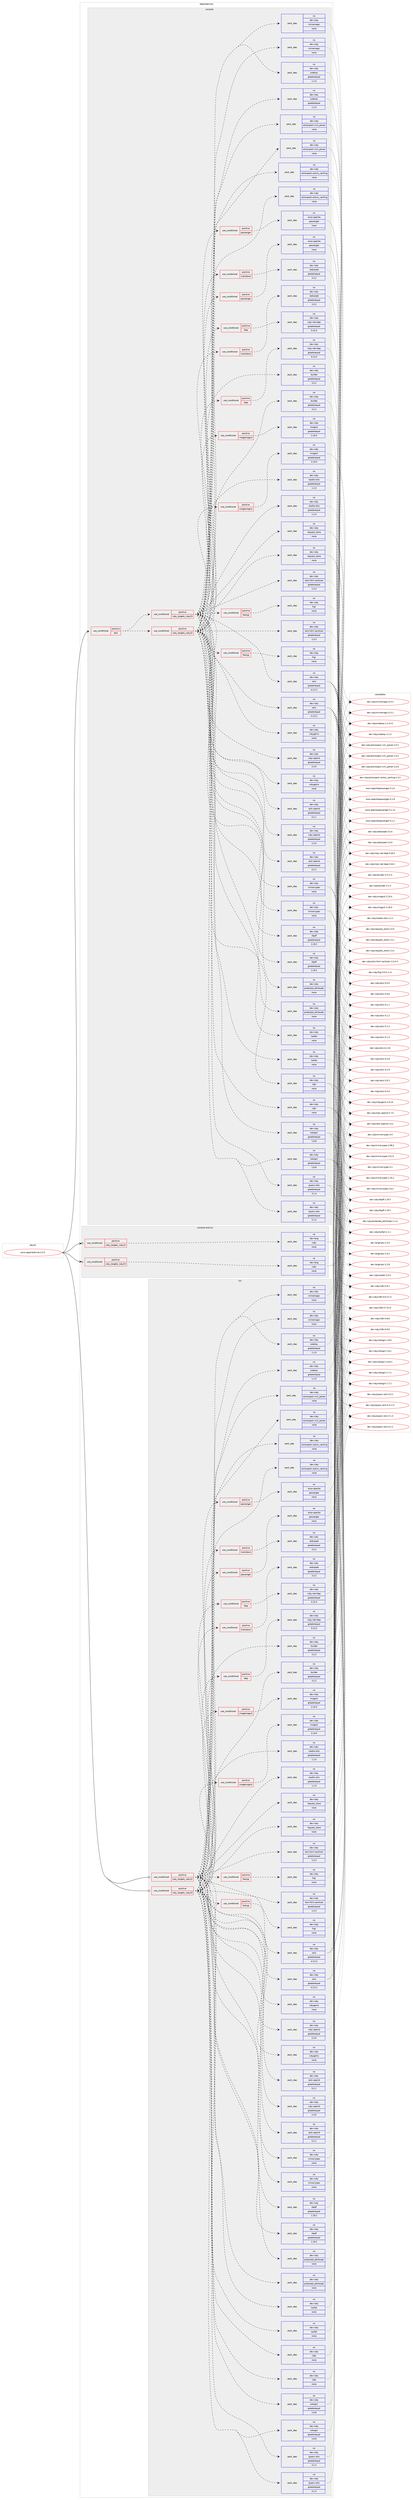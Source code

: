 digraph prolog {

# *************
# Graph options
# *************

newrank=true;
concentrate=true;
compound=true;
graph [rankdir=LR,fontname=Helvetica,fontsize=10,ranksep=1.5];#, ranksep=2.5, nodesep=0.2];
edge  [arrowhead=vee];
node  [fontname=Helvetica,fontsize=10];

# **********
# The ebuild
# **********

subgraph cluster_leftcol {
color=gray;
rank=same;
label=<<i>ebuild</i>>;
id [label="www-apps/redmine-3.3.5", color=red, width=4, href="../www-apps/redmine-3.3.5.svg"];
}

# ****************
# The dependencies
# ****************

subgraph cluster_midcol {
color=gray;
label=<<i>dependencies</i>>;
subgraph cluster_compile {
fillcolor="#eeeeee";
style=filled;
label=<<i>compile</i>>;
subgraph cond119617 {
dependency501995 [label=<<TABLE BORDER="0" CELLBORDER="1" CELLSPACING="0" CELLPADDING="4"><TR><TD ROWSPAN="3" CELLPADDING="10">use_conditional</TD></TR><TR><TD>positive</TD></TR><TR><TD>test</TD></TR></TABLE>>, shape=none, color=red];
subgraph cond119618 {
dependency501996 [label=<<TABLE BORDER="0" CELLBORDER="1" CELLSPACING="0" CELLPADDING="4"><TR><TD ROWSPAN="3" CELLPADDING="10">use_conditional</TD></TR><TR><TD>positive</TD></TR><TR><TD>ruby_targets_ruby22</TD></TR></TABLE>>, shape=none, color=red];
subgraph pack373193 {
dependency501997 [label=<<TABLE BORDER="0" CELLBORDER="1" CELLSPACING="0" CELLPADDING="4" WIDTH="220"><TR><TD ROWSPAN="6" CELLPADDING="30">pack_dep</TD></TR><TR><TD WIDTH="110">no</TD></TR><TR><TD>dev-ruby</TD></TR><TR><TD>actionpack-action_caching</TD></TR><TR><TD>none</TD></TR><TR><TD></TD></TR></TABLE>>, shape=none, color=blue];
}
dependency501996:e -> dependency501997:w [weight=20,style="dashed",arrowhead="vee"];
subgraph pack373194 {
dependency501998 [label=<<TABLE BORDER="0" CELLBORDER="1" CELLSPACING="0" CELLPADDING="4" WIDTH="220"><TR><TD ROWSPAN="6" CELLPADDING="30">pack_dep</TD></TR><TR><TD WIDTH="110">no</TD></TR><TR><TD>dev-ruby</TD></TR><TR><TD>actionpack-xml_parser</TD></TR><TR><TD>none</TD></TR><TR><TD></TD></TR></TABLE>>, shape=none, color=blue];
}
dependency501996:e -> dependency501998:w [weight=20,style="dashed",arrowhead="vee"];
subgraph pack373195 {
dependency501999 [label=<<TABLE BORDER="0" CELLBORDER="1" CELLSPACING="0" CELLPADDING="4" WIDTH="220"><TR><TD ROWSPAN="6" CELLPADDING="30">pack_dep</TD></TR><TR><TD WIDTH="110">no</TD></TR><TR><TD>dev-ruby</TD></TR><TR><TD>builder</TD></TR><TR><TD>greaterequal</TD></TR><TR><TD>3.2.2</TD></TR></TABLE>>, shape=none, color=blue];
}
dependency501996:e -> dependency501999:w [weight=20,style="dashed",arrowhead="vee"];
subgraph pack373196 {
dependency502000 [label=<<TABLE BORDER="0" CELLBORDER="1" CELLSPACING="0" CELLPADDING="4" WIDTH="220"><TR><TD ROWSPAN="6" CELLPADDING="30">pack_dep</TD></TR><TR><TD WIDTH="110">no</TD></TR><TR><TD>dev-ruby</TD></TR><TR><TD>coderay</TD></TR><TR><TD>greaterequal</TD></TR><TR><TD>1.1.0</TD></TR></TABLE>>, shape=none, color=blue];
}
dependency501996:e -> dependency502000:w [weight=20,style="dashed",arrowhead="vee"];
subgraph pack373197 {
dependency502001 [label=<<TABLE BORDER="0" CELLBORDER="1" CELLSPACING="0" CELLPADDING="4" WIDTH="220"><TR><TD ROWSPAN="6" CELLPADDING="30">pack_dep</TD></TR><TR><TD WIDTH="110">no</TD></TR><TR><TD>dev-ruby</TD></TR><TR><TD>i18n</TD></TR><TR><TD>none</TD></TR><TR><TD></TD></TR></TABLE>>, shape=none, color=blue];
}
dependency501996:e -> dependency502001:w [weight=20,style="dashed",arrowhead="vee"];
subgraph pack373198 {
dependency502002 [label=<<TABLE BORDER="0" CELLBORDER="1" CELLSPACING="0" CELLPADDING="4" WIDTH="220"><TR><TD ROWSPAN="6" CELLPADDING="30">pack_dep</TD></TR><TR><TD WIDTH="110">no</TD></TR><TR><TD>dev-ruby</TD></TR><TR><TD>jquery-rails</TD></TR><TR><TD>greaterequal</TD></TR><TR><TD>3.1.4</TD></TR></TABLE>>, shape=none, color=blue];
}
dependency501996:e -> dependency502002:w [weight=20,style="dashed",arrowhead="vee"];
subgraph pack373199 {
dependency502003 [label=<<TABLE BORDER="0" CELLBORDER="1" CELLSPACING="0" CELLPADDING="4" WIDTH="220"><TR><TD ROWSPAN="6" CELLPADDING="30">pack_dep</TD></TR><TR><TD WIDTH="110">no</TD></TR><TR><TD>dev-ruby</TD></TR><TR><TD>loofah</TD></TR><TR><TD>none</TD></TR><TR><TD></TD></TR></TABLE>>, shape=none, color=blue];
}
dependency501996:e -> dependency502003:w [weight=20,style="dashed",arrowhead="vee"];
subgraph pack373200 {
dependency502004 [label=<<TABLE BORDER="0" CELLBORDER="1" CELLSPACING="0" CELLPADDING="4" WIDTH="220"><TR><TD ROWSPAN="6" CELLPADDING="30">pack_dep</TD></TR><TR><TD WIDTH="110">no</TD></TR><TR><TD>dev-ruby</TD></TR><TR><TD>mime-types</TD></TR><TR><TD>none</TD></TR><TR><TD></TD></TR></TABLE>>, shape=none, color=blue];
}
dependency501996:e -> dependency502004:w [weight=20,style="dashed",arrowhead="vee"];
subgraph pack373201 {
dependency502005 [label=<<TABLE BORDER="0" CELLBORDER="1" CELLSPACING="0" CELLPADDING="4" WIDTH="220"><TR><TD ROWSPAN="6" CELLPADDING="30">pack_dep</TD></TR><TR><TD WIDTH="110">no</TD></TR><TR><TD>dev-ruby</TD></TR><TR><TD>mimemagic</TD></TR><TR><TD>none</TD></TR><TR><TD></TD></TR></TABLE>>, shape=none, color=blue];
}
dependency501996:e -> dependency502005:w [weight=20,style="dashed",arrowhead="vee"];
subgraph pack373202 {
dependency502006 [label=<<TABLE BORDER="0" CELLBORDER="1" CELLSPACING="0" CELLPADDING="4" WIDTH="220"><TR><TD ROWSPAN="6" CELLPADDING="30">pack_dep</TD></TR><TR><TD WIDTH="110">no</TD></TR><TR><TD>dev-ruby</TD></TR><TR><TD>nokogiri</TD></TR><TR><TD>greaterequal</TD></TR><TR><TD>1.6.8</TD></TR></TABLE>>, shape=none, color=blue];
}
dependency501996:e -> dependency502006:w [weight=20,style="dashed",arrowhead="vee"];
subgraph pack373203 {
dependency502007 [label=<<TABLE BORDER="0" CELLBORDER="1" CELLSPACING="0" CELLPADDING="4" WIDTH="220"><TR><TD ROWSPAN="6" CELLPADDING="30">pack_dep</TD></TR><TR><TD WIDTH="110">no</TD></TR><TR><TD>dev-ruby</TD></TR><TR><TD>protected_attributes</TD></TR><TR><TD>none</TD></TR><TR><TD></TD></TR></TABLE>>, shape=none, color=blue];
}
dependency501996:e -> dependency502007:w [weight=20,style="dashed",arrowhead="vee"];
subgraph pack373204 {
dependency502008 [label=<<TABLE BORDER="0" CELLBORDER="1" CELLSPACING="0" CELLPADDING="4" WIDTH="220"><TR><TD ROWSPAN="6" CELLPADDING="30">pack_dep</TD></TR><TR><TD WIDTH="110">no</TD></TR><TR><TD>dev-ruby</TD></TR><TR><TD>rack-openid</TD></TR><TR><TD>greaterequal</TD></TR><TR><TD>0.2.1</TD></TR></TABLE>>, shape=none, color=blue];
}
dependency501996:e -> dependency502008:w [weight=20,style="dashed",arrowhead="vee"];
subgraph pack373205 {
dependency502009 [label=<<TABLE BORDER="0" CELLBORDER="1" CELLSPACING="0" CELLPADDING="4" WIDTH="220"><TR><TD ROWSPAN="6" CELLPADDING="30">pack_dep</TD></TR><TR><TD WIDTH="110">no</TD></TR><TR><TD>dev-ruby</TD></TR><TR><TD>rails</TD></TR><TR><TD>greaterequal</TD></TR><TR><TD>4.2.5.2</TD></TR></TABLE>>, shape=none, color=blue];
}
dependency501996:e -> dependency502009:w [weight=20,style="dashed",arrowhead="vee"];
subgraph pack373206 {
dependency502010 [label=<<TABLE BORDER="0" CELLBORDER="1" CELLSPACING="0" CELLPADDING="4" WIDTH="220"><TR><TD ROWSPAN="6" CELLPADDING="30">pack_dep</TD></TR><TR><TD WIDTH="110">no</TD></TR><TR><TD>dev-ruby</TD></TR><TR><TD>rails-html-sanitizer</TD></TR><TR><TD>greaterequal</TD></TR><TR><TD>1.0.3</TD></TR></TABLE>>, shape=none, color=blue];
}
dependency501996:e -> dependency502010:w [weight=20,style="dashed",arrowhead="vee"];
subgraph pack373207 {
dependency502011 [label=<<TABLE BORDER="0" CELLBORDER="1" CELLSPACING="0" CELLPADDING="4" WIDTH="220"><TR><TD ROWSPAN="6" CELLPADDING="30">pack_dep</TD></TR><TR><TD WIDTH="110">no</TD></TR><TR><TD>dev-ruby</TD></TR><TR><TD>request_store</TD></TR><TR><TD>none</TD></TR><TR><TD></TD></TR></TABLE>>, shape=none, color=blue];
}
dependency501996:e -> dependency502011:w [weight=20,style="dashed",arrowhead="vee"];
subgraph pack373208 {
dependency502012 [label=<<TABLE BORDER="0" CELLBORDER="1" CELLSPACING="0" CELLPADDING="4" WIDTH="220"><TR><TD ROWSPAN="6" CELLPADDING="30">pack_dep</TD></TR><TR><TD WIDTH="110">no</TD></TR><TR><TD>dev-ruby</TD></TR><TR><TD>roadie-rails</TD></TR><TR><TD>greaterequal</TD></TR><TR><TD>1.1.0</TD></TR></TABLE>>, shape=none, color=blue];
}
dependency501996:e -> dependency502012:w [weight=20,style="dashed",arrowhead="vee"];
subgraph pack373209 {
dependency502013 [label=<<TABLE BORDER="0" CELLBORDER="1" CELLSPACING="0" CELLPADDING="4" WIDTH="220"><TR><TD ROWSPAN="6" CELLPADDING="30">pack_dep</TD></TR><TR><TD WIDTH="110">no</TD></TR><TR><TD>dev-ruby</TD></TR><TR><TD>rbpdf</TD></TR><TR><TD>greaterequal</TD></TR><TR><TD>1.19.2</TD></TR></TABLE>>, shape=none, color=blue];
}
dependency501996:e -> dependency502013:w [weight=20,style="dashed",arrowhead="vee"];
subgraph pack373210 {
dependency502014 [label=<<TABLE BORDER="0" CELLBORDER="1" CELLSPACING="0" CELLPADDING="4" WIDTH="220"><TR><TD ROWSPAN="6" CELLPADDING="30">pack_dep</TD></TR><TR><TD WIDTH="110">no</TD></TR><TR><TD>dev-ruby</TD></TR><TR><TD>ruby-openid</TD></TR><TR><TD>greaterequal</TD></TR><TR><TD>2.3.0</TD></TR></TABLE>>, shape=none, color=blue];
}
dependency501996:e -> dependency502014:w [weight=20,style="dashed",arrowhead="vee"];
subgraph pack373211 {
dependency502015 [label=<<TABLE BORDER="0" CELLBORDER="1" CELLSPACING="0" CELLPADDING="4" WIDTH="220"><TR><TD ROWSPAN="6" CELLPADDING="30">pack_dep</TD></TR><TR><TD WIDTH="110">no</TD></TR><TR><TD>dev-ruby</TD></TR><TR><TD>rubygems</TD></TR><TR><TD>none</TD></TR><TR><TD></TD></TR></TABLE>>, shape=none, color=blue];
}
dependency501996:e -> dependency502015:w [weight=20,style="dashed",arrowhead="vee"];
subgraph cond119619 {
dependency502016 [label=<<TABLE BORDER="0" CELLBORDER="1" CELLSPACING="0" CELLPADDING="4"><TR><TD ROWSPAN="3" CELLPADDING="10">use_conditional</TD></TR><TR><TD>positive</TD></TR><TR><TD>fastcgi</TD></TR></TABLE>>, shape=none, color=red];
subgraph pack373212 {
dependency502017 [label=<<TABLE BORDER="0" CELLBORDER="1" CELLSPACING="0" CELLPADDING="4" WIDTH="220"><TR><TD ROWSPAN="6" CELLPADDING="30">pack_dep</TD></TR><TR><TD WIDTH="110">no</TD></TR><TR><TD>dev-ruby</TD></TR><TR><TD>fcgi</TD></TR><TR><TD>none</TD></TR><TR><TD></TD></TR></TABLE>>, shape=none, color=blue];
}
dependency502016:e -> dependency502017:w [weight=20,style="dashed",arrowhead="vee"];
}
dependency501996:e -> dependency502016:w [weight=20,style="dashed",arrowhead="vee"];
subgraph cond119620 {
dependency502018 [label=<<TABLE BORDER="0" CELLBORDER="1" CELLSPACING="0" CELLPADDING="4"><TR><TD ROWSPAN="3" CELLPADDING="10">use_conditional</TD></TR><TR><TD>positive</TD></TR><TR><TD>imagemagick</TD></TR></TABLE>>, shape=none, color=red];
subgraph pack373213 {
dependency502019 [label=<<TABLE BORDER="0" CELLBORDER="1" CELLSPACING="0" CELLPADDING="4" WIDTH="220"><TR><TD ROWSPAN="6" CELLPADDING="30">pack_dep</TD></TR><TR><TD WIDTH="110">no</TD></TR><TR><TD>dev-ruby</TD></TR><TR><TD>rmagick</TD></TR><TR><TD>greaterequal</TD></TR><TR><TD>2.14.0</TD></TR></TABLE>>, shape=none, color=blue];
}
dependency502018:e -> dependency502019:w [weight=20,style="dashed",arrowhead="vee"];
}
dependency501996:e -> dependency502018:w [weight=20,style="dashed",arrowhead="vee"];
subgraph cond119621 {
dependency502020 [label=<<TABLE BORDER="0" CELLBORDER="1" CELLSPACING="0" CELLPADDING="4"><TR><TD ROWSPAN="3" CELLPADDING="10">use_conditional</TD></TR><TR><TD>positive</TD></TR><TR><TD>ldap</TD></TR></TABLE>>, shape=none, color=red];
subgraph pack373214 {
dependency502021 [label=<<TABLE BORDER="0" CELLBORDER="1" CELLSPACING="0" CELLPADDING="4" WIDTH="220"><TR><TD ROWSPAN="6" CELLPADDING="30">pack_dep</TD></TR><TR><TD WIDTH="110">no</TD></TR><TR><TD>dev-ruby</TD></TR><TR><TD>ruby-net-ldap</TD></TR><TR><TD>greaterequal</TD></TR><TR><TD>0.12.0</TD></TR></TABLE>>, shape=none, color=blue];
}
dependency502020:e -> dependency502021:w [weight=20,style="dashed",arrowhead="vee"];
}
dependency501996:e -> dependency502020:w [weight=20,style="dashed",arrowhead="vee"];
subgraph cond119622 {
dependency502022 [label=<<TABLE BORDER="0" CELLBORDER="1" CELLSPACING="0" CELLPADDING="4"><TR><TD ROWSPAN="3" CELLPADDING="10">use_conditional</TD></TR><TR><TD>positive</TD></TR><TR><TD>markdown</TD></TR></TABLE>>, shape=none, color=red];
subgraph pack373215 {
dependency502023 [label=<<TABLE BORDER="0" CELLBORDER="1" CELLSPACING="0" CELLPADDING="4" WIDTH="220"><TR><TD ROWSPAN="6" CELLPADDING="30">pack_dep</TD></TR><TR><TD WIDTH="110">no</TD></TR><TR><TD>dev-ruby</TD></TR><TR><TD>redcarpet</TD></TR><TR><TD>greaterequal</TD></TR><TR><TD>3.3.2</TD></TR></TABLE>>, shape=none, color=blue];
}
dependency502022:e -> dependency502023:w [weight=20,style="dashed",arrowhead="vee"];
}
dependency501996:e -> dependency502022:w [weight=20,style="dashed",arrowhead="vee"];
subgraph cond119623 {
dependency502024 [label=<<TABLE BORDER="0" CELLBORDER="1" CELLSPACING="0" CELLPADDING="4"><TR><TD ROWSPAN="3" CELLPADDING="10">use_conditional</TD></TR><TR><TD>positive</TD></TR><TR><TD>passenger</TD></TR></TABLE>>, shape=none, color=red];
subgraph pack373216 {
dependency502025 [label=<<TABLE BORDER="0" CELLBORDER="1" CELLSPACING="0" CELLPADDING="4" WIDTH="220"><TR><TD ROWSPAN="6" CELLPADDING="30">pack_dep</TD></TR><TR><TD WIDTH="110">no</TD></TR><TR><TD>www-apache</TD></TR><TR><TD>passenger</TD></TR><TR><TD>none</TD></TR><TR><TD></TD></TR></TABLE>>, shape=none, color=blue];
}
dependency502024:e -> dependency502025:w [weight=20,style="dashed",arrowhead="vee"];
}
dependency501996:e -> dependency502024:w [weight=20,style="dashed",arrowhead="vee"];
}
dependency501995:e -> dependency501996:w [weight=20,style="dashed",arrowhead="vee"];
subgraph cond119624 {
dependency502026 [label=<<TABLE BORDER="0" CELLBORDER="1" CELLSPACING="0" CELLPADDING="4"><TR><TD ROWSPAN="3" CELLPADDING="10">use_conditional</TD></TR><TR><TD>positive</TD></TR><TR><TD>ruby_targets_ruby23</TD></TR></TABLE>>, shape=none, color=red];
subgraph pack373217 {
dependency502027 [label=<<TABLE BORDER="0" CELLBORDER="1" CELLSPACING="0" CELLPADDING="4" WIDTH="220"><TR><TD ROWSPAN="6" CELLPADDING="30">pack_dep</TD></TR><TR><TD WIDTH="110">no</TD></TR><TR><TD>dev-ruby</TD></TR><TR><TD>actionpack-action_caching</TD></TR><TR><TD>none</TD></TR><TR><TD></TD></TR></TABLE>>, shape=none, color=blue];
}
dependency502026:e -> dependency502027:w [weight=20,style="dashed",arrowhead="vee"];
subgraph pack373218 {
dependency502028 [label=<<TABLE BORDER="0" CELLBORDER="1" CELLSPACING="0" CELLPADDING="4" WIDTH="220"><TR><TD ROWSPAN="6" CELLPADDING="30">pack_dep</TD></TR><TR><TD WIDTH="110">no</TD></TR><TR><TD>dev-ruby</TD></TR><TR><TD>actionpack-xml_parser</TD></TR><TR><TD>none</TD></TR><TR><TD></TD></TR></TABLE>>, shape=none, color=blue];
}
dependency502026:e -> dependency502028:w [weight=20,style="dashed",arrowhead="vee"];
subgraph pack373219 {
dependency502029 [label=<<TABLE BORDER="0" CELLBORDER="1" CELLSPACING="0" CELLPADDING="4" WIDTH="220"><TR><TD ROWSPAN="6" CELLPADDING="30">pack_dep</TD></TR><TR><TD WIDTH="110">no</TD></TR><TR><TD>dev-ruby</TD></TR><TR><TD>builder</TD></TR><TR><TD>greaterequal</TD></TR><TR><TD>3.2.2</TD></TR></TABLE>>, shape=none, color=blue];
}
dependency502026:e -> dependency502029:w [weight=20,style="dashed",arrowhead="vee"];
subgraph pack373220 {
dependency502030 [label=<<TABLE BORDER="0" CELLBORDER="1" CELLSPACING="0" CELLPADDING="4" WIDTH="220"><TR><TD ROWSPAN="6" CELLPADDING="30">pack_dep</TD></TR><TR><TD WIDTH="110">no</TD></TR><TR><TD>dev-ruby</TD></TR><TR><TD>coderay</TD></TR><TR><TD>greaterequal</TD></TR><TR><TD>1.1.0</TD></TR></TABLE>>, shape=none, color=blue];
}
dependency502026:e -> dependency502030:w [weight=20,style="dashed",arrowhead="vee"];
subgraph pack373221 {
dependency502031 [label=<<TABLE BORDER="0" CELLBORDER="1" CELLSPACING="0" CELLPADDING="4" WIDTH="220"><TR><TD ROWSPAN="6" CELLPADDING="30">pack_dep</TD></TR><TR><TD WIDTH="110">no</TD></TR><TR><TD>dev-ruby</TD></TR><TR><TD>i18n</TD></TR><TR><TD>none</TD></TR><TR><TD></TD></TR></TABLE>>, shape=none, color=blue];
}
dependency502026:e -> dependency502031:w [weight=20,style="dashed",arrowhead="vee"];
subgraph pack373222 {
dependency502032 [label=<<TABLE BORDER="0" CELLBORDER="1" CELLSPACING="0" CELLPADDING="4" WIDTH="220"><TR><TD ROWSPAN="6" CELLPADDING="30">pack_dep</TD></TR><TR><TD WIDTH="110">no</TD></TR><TR><TD>dev-ruby</TD></TR><TR><TD>jquery-rails</TD></TR><TR><TD>greaterequal</TD></TR><TR><TD>3.1.4</TD></TR></TABLE>>, shape=none, color=blue];
}
dependency502026:e -> dependency502032:w [weight=20,style="dashed",arrowhead="vee"];
subgraph pack373223 {
dependency502033 [label=<<TABLE BORDER="0" CELLBORDER="1" CELLSPACING="0" CELLPADDING="4" WIDTH="220"><TR><TD ROWSPAN="6" CELLPADDING="30">pack_dep</TD></TR><TR><TD WIDTH="110">no</TD></TR><TR><TD>dev-ruby</TD></TR><TR><TD>loofah</TD></TR><TR><TD>none</TD></TR><TR><TD></TD></TR></TABLE>>, shape=none, color=blue];
}
dependency502026:e -> dependency502033:w [weight=20,style="dashed",arrowhead="vee"];
subgraph pack373224 {
dependency502034 [label=<<TABLE BORDER="0" CELLBORDER="1" CELLSPACING="0" CELLPADDING="4" WIDTH="220"><TR><TD ROWSPAN="6" CELLPADDING="30">pack_dep</TD></TR><TR><TD WIDTH="110">no</TD></TR><TR><TD>dev-ruby</TD></TR><TR><TD>mime-types</TD></TR><TR><TD>none</TD></TR><TR><TD></TD></TR></TABLE>>, shape=none, color=blue];
}
dependency502026:e -> dependency502034:w [weight=20,style="dashed",arrowhead="vee"];
subgraph pack373225 {
dependency502035 [label=<<TABLE BORDER="0" CELLBORDER="1" CELLSPACING="0" CELLPADDING="4" WIDTH="220"><TR><TD ROWSPAN="6" CELLPADDING="30">pack_dep</TD></TR><TR><TD WIDTH="110">no</TD></TR><TR><TD>dev-ruby</TD></TR><TR><TD>mimemagic</TD></TR><TR><TD>none</TD></TR><TR><TD></TD></TR></TABLE>>, shape=none, color=blue];
}
dependency502026:e -> dependency502035:w [weight=20,style="dashed",arrowhead="vee"];
subgraph pack373226 {
dependency502036 [label=<<TABLE BORDER="0" CELLBORDER="1" CELLSPACING="0" CELLPADDING="4" WIDTH="220"><TR><TD ROWSPAN="6" CELLPADDING="30">pack_dep</TD></TR><TR><TD WIDTH="110">no</TD></TR><TR><TD>dev-ruby</TD></TR><TR><TD>nokogiri</TD></TR><TR><TD>greaterequal</TD></TR><TR><TD>1.6.8</TD></TR></TABLE>>, shape=none, color=blue];
}
dependency502026:e -> dependency502036:w [weight=20,style="dashed",arrowhead="vee"];
subgraph pack373227 {
dependency502037 [label=<<TABLE BORDER="0" CELLBORDER="1" CELLSPACING="0" CELLPADDING="4" WIDTH="220"><TR><TD ROWSPAN="6" CELLPADDING="30">pack_dep</TD></TR><TR><TD WIDTH="110">no</TD></TR><TR><TD>dev-ruby</TD></TR><TR><TD>protected_attributes</TD></TR><TR><TD>none</TD></TR><TR><TD></TD></TR></TABLE>>, shape=none, color=blue];
}
dependency502026:e -> dependency502037:w [weight=20,style="dashed",arrowhead="vee"];
subgraph pack373228 {
dependency502038 [label=<<TABLE BORDER="0" CELLBORDER="1" CELLSPACING="0" CELLPADDING="4" WIDTH="220"><TR><TD ROWSPAN="6" CELLPADDING="30">pack_dep</TD></TR><TR><TD WIDTH="110">no</TD></TR><TR><TD>dev-ruby</TD></TR><TR><TD>rack-openid</TD></TR><TR><TD>greaterequal</TD></TR><TR><TD>0.2.1</TD></TR></TABLE>>, shape=none, color=blue];
}
dependency502026:e -> dependency502038:w [weight=20,style="dashed",arrowhead="vee"];
subgraph pack373229 {
dependency502039 [label=<<TABLE BORDER="0" CELLBORDER="1" CELLSPACING="0" CELLPADDING="4" WIDTH="220"><TR><TD ROWSPAN="6" CELLPADDING="30">pack_dep</TD></TR><TR><TD WIDTH="110">no</TD></TR><TR><TD>dev-ruby</TD></TR><TR><TD>rails</TD></TR><TR><TD>greaterequal</TD></TR><TR><TD>4.2.5.2</TD></TR></TABLE>>, shape=none, color=blue];
}
dependency502026:e -> dependency502039:w [weight=20,style="dashed",arrowhead="vee"];
subgraph pack373230 {
dependency502040 [label=<<TABLE BORDER="0" CELLBORDER="1" CELLSPACING="0" CELLPADDING="4" WIDTH="220"><TR><TD ROWSPAN="6" CELLPADDING="30">pack_dep</TD></TR><TR><TD WIDTH="110">no</TD></TR><TR><TD>dev-ruby</TD></TR><TR><TD>rails-html-sanitizer</TD></TR><TR><TD>greaterequal</TD></TR><TR><TD>1.0.3</TD></TR></TABLE>>, shape=none, color=blue];
}
dependency502026:e -> dependency502040:w [weight=20,style="dashed",arrowhead="vee"];
subgraph pack373231 {
dependency502041 [label=<<TABLE BORDER="0" CELLBORDER="1" CELLSPACING="0" CELLPADDING="4" WIDTH="220"><TR><TD ROWSPAN="6" CELLPADDING="30">pack_dep</TD></TR><TR><TD WIDTH="110">no</TD></TR><TR><TD>dev-ruby</TD></TR><TR><TD>request_store</TD></TR><TR><TD>none</TD></TR><TR><TD></TD></TR></TABLE>>, shape=none, color=blue];
}
dependency502026:e -> dependency502041:w [weight=20,style="dashed",arrowhead="vee"];
subgraph pack373232 {
dependency502042 [label=<<TABLE BORDER="0" CELLBORDER="1" CELLSPACING="0" CELLPADDING="4" WIDTH="220"><TR><TD ROWSPAN="6" CELLPADDING="30">pack_dep</TD></TR><TR><TD WIDTH="110">no</TD></TR><TR><TD>dev-ruby</TD></TR><TR><TD>roadie-rails</TD></TR><TR><TD>greaterequal</TD></TR><TR><TD>1.1.0</TD></TR></TABLE>>, shape=none, color=blue];
}
dependency502026:e -> dependency502042:w [weight=20,style="dashed",arrowhead="vee"];
subgraph pack373233 {
dependency502043 [label=<<TABLE BORDER="0" CELLBORDER="1" CELLSPACING="0" CELLPADDING="4" WIDTH="220"><TR><TD ROWSPAN="6" CELLPADDING="30">pack_dep</TD></TR><TR><TD WIDTH="110">no</TD></TR><TR><TD>dev-ruby</TD></TR><TR><TD>rbpdf</TD></TR><TR><TD>greaterequal</TD></TR><TR><TD>1.19.2</TD></TR></TABLE>>, shape=none, color=blue];
}
dependency502026:e -> dependency502043:w [weight=20,style="dashed",arrowhead="vee"];
subgraph pack373234 {
dependency502044 [label=<<TABLE BORDER="0" CELLBORDER="1" CELLSPACING="0" CELLPADDING="4" WIDTH="220"><TR><TD ROWSPAN="6" CELLPADDING="30">pack_dep</TD></TR><TR><TD WIDTH="110">no</TD></TR><TR><TD>dev-ruby</TD></TR><TR><TD>ruby-openid</TD></TR><TR><TD>greaterequal</TD></TR><TR><TD>2.3.0</TD></TR></TABLE>>, shape=none, color=blue];
}
dependency502026:e -> dependency502044:w [weight=20,style="dashed",arrowhead="vee"];
subgraph pack373235 {
dependency502045 [label=<<TABLE BORDER="0" CELLBORDER="1" CELLSPACING="0" CELLPADDING="4" WIDTH="220"><TR><TD ROWSPAN="6" CELLPADDING="30">pack_dep</TD></TR><TR><TD WIDTH="110">no</TD></TR><TR><TD>dev-ruby</TD></TR><TR><TD>rubygems</TD></TR><TR><TD>none</TD></TR><TR><TD></TD></TR></TABLE>>, shape=none, color=blue];
}
dependency502026:e -> dependency502045:w [weight=20,style="dashed",arrowhead="vee"];
subgraph cond119625 {
dependency502046 [label=<<TABLE BORDER="0" CELLBORDER="1" CELLSPACING="0" CELLPADDING="4"><TR><TD ROWSPAN="3" CELLPADDING="10">use_conditional</TD></TR><TR><TD>positive</TD></TR><TR><TD>fastcgi</TD></TR></TABLE>>, shape=none, color=red];
subgraph pack373236 {
dependency502047 [label=<<TABLE BORDER="0" CELLBORDER="1" CELLSPACING="0" CELLPADDING="4" WIDTH="220"><TR><TD ROWSPAN="6" CELLPADDING="30">pack_dep</TD></TR><TR><TD WIDTH="110">no</TD></TR><TR><TD>dev-ruby</TD></TR><TR><TD>fcgi</TD></TR><TR><TD>none</TD></TR><TR><TD></TD></TR></TABLE>>, shape=none, color=blue];
}
dependency502046:e -> dependency502047:w [weight=20,style="dashed",arrowhead="vee"];
}
dependency502026:e -> dependency502046:w [weight=20,style="dashed",arrowhead="vee"];
subgraph cond119626 {
dependency502048 [label=<<TABLE BORDER="0" CELLBORDER="1" CELLSPACING="0" CELLPADDING="4"><TR><TD ROWSPAN="3" CELLPADDING="10">use_conditional</TD></TR><TR><TD>positive</TD></TR><TR><TD>imagemagick</TD></TR></TABLE>>, shape=none, color=red];
subgraph pack373237 {
dependency502049 [label=<<TABLE BORDER="0" CELLBORDER="1" CELLSPACING="0" CELLPADDING="4" WIDTH="220"><TR><TD ROWSPAN="6" CELLPADDING="30">pack_dep</TD></TR><TR><TD WIDTH="110">no</TD></TR><TR><TD>dev-ruby</TD></TR><TR><TD>rmagick</TD></TR><TR><TD>greaterequal</TD></TR><TR><TD>2.14.0</TD></TR></TABLE>>, shape=none, color=blue];
}
dependency502048:e -> dependency502049:w [weight=20,style="dashed",arrowhead="vee"];
}
dependency502026:e -> dependency502048:w [weight=20,style="dashed",arrowhead="vee"];
subgraph cond119627 {
dependency502050 [label=<<TABLE BORDER="0" CELLBORDER="1" CELLSPACING="0" CELLPADDING="4"><TR><TD ROWSPAN="3" CELLPADDING="10">use_conditional</TD></TR><TR><TD>positive</TD></TR><TR><TD>ldap</TD></TR></TABLE>>, shape=none, color=red];
subgraph pack373238 {
dependency502051 [label=<<TABLE BORDER="0" CELLBORDER="1" CELLSPACING="0" CELLPADDING="4" WIDTH="220"><TR><TD ROWSPAN="6" CELLPADDING="30">pack_dep</TD></TR><TR><TD WIDTH="110">no</TD></TR><TR><TD>dev-ruby</TD></TR><TR><TD>ruby-net-ldap</TD></TR><TR><TD>greaterequal</TD></TR><TR><TD>0.12.0</TD></TR></TABLE>>, shape=none, color=blue];
}
dependency502050:e -> dependency502051:w [weight=20,style="dashed",arrowhead="vee"];
}
dependency502026:e -> dependency502050:w [weight=20,style="dashed",arrowhead="vee"];
subgraph cond119628 {
dependency502052 [label=<<TABLE BORDER="0" CELLBORDER="1" CELLSPACING="0" CELLPADDING="4"><TR><TD ROWSPAN="3" CELLPADDING="10">use_conditional</TD></TR><TR><TD>positive</TD></TR><TR><TD>markdown</TD></TR></TABLE>>, shape=none, color=red];
subgraph pack373239 {
dependency502053 [label=<<TABLE BORDER="0" CELLBORDER="1" CELLSPACING="0" CELLPADDING="4" WIDTH="220"><TR><TD ROWSPAN="6" CELLPADDING="30">pack_dep</TD></TR><TR><TD WIDTH="110">no</TD></TR><TR><TD>dev-ruby</TD></TR><TR><TD>redcarpet</TD></TR><TR><TD>greaterequal</TD></TR><TR><TD>3.3.2</TD></TR></TABLE>>, shape=none, color=blue];
}
dependency502052:e -> dependency502053:w [weight=20,style="dashed",arrowhead="vee"];
}
dependency502026:e -> dependency502052:w [weight=20,style="dashed",arrowhead="vee"];
subgraph cond119629 {
dependency502054 [label=<<TABLE BORDER="0" CELLBORDER="1" CELLSPACING="0" CELLPADDING="4"><TR><TD ROWSPAN="3" CELLPADDING="10">use_conditional</TD></TR><TR><TD>positive</TD></TR><TR><TD>passenger</TD></TR></TABLE>>, shape=none, color=red];
subgraph pack373240 {
dependency502055 [label=<<TABLE BORDER="0" CELLBORDER="1" CELLSPACING="0" CELLPADDING="4" WIDTH="220"><TR><TD ROWSPAN="6" CELLPADDING="30">pack_dep</TD></TR><TR><TD WIDTH="110">no</TD></TR><TR><TD>www-apache</TD></TR><TR><TD>passenger</TD></TR><TR><TD>none</TD></TR><TR><TD></TD></TR></TABLE>>, shape=none, color=blue];
}
dependency502054:e -> dependency502055:w [weight=20,style="dashed",arrowhead="vee"];
}
dependency502026:e -> dependency502054:w [weight=20,style="dashed",arrowhead="vee"];
}
dependency501995:e -> dependency502026:w [weight=20,style="dashed",arrowhead="vee"];
}
id:e -> dependency501995:w [weight=20,style="solid",arrowhead="vee"];
}
subgraph cluster_compileandrun {
fillcolor="#eeeeee";
style=filled;
label=<<i>compile and run</i>>;
subgraph cond119630 {
dependency502056 [label=<<TABLE BORDER="0" CELLBORDER="1" CELLSPACING="0" CELLPADDING="4"><TR><TD ROWSPAN="3" CELLPADDING="10">use_conditional</TD></TR><TR><TD>positive</TD></TR><TR><TD>ruby_targets_ruby22</TD></TR></TABLE>>, shape=none, color=red];
subgraph pack373241 {
dependency502057 [label=<<TABLE BORDER="0" CELLBORDER="1" CELLSPACING="0" CELLPADDING="4" WIDTH="220"><TR><TD ROWSPAN="6" CELLPADDING="30">pack_dep</TD></TR><TR><TD WIDTH="110">no</TD></TR><TR><TD>dev-lang</TD></TR><TR><TD>ruby</TD></TR><TR><TD>none</TD></TR><TR><TD></TD></TR></TABLE>>, shape=none, color=blue];
}
dependency502056:e -> dependency502057:w [weight=20,style="dashed",arrowhead="vee"];
}
id:e -> dependency502056:w [weight=20,style="solid",arrowhead="odotvee"];
subgraph cond119631 {
dependency502058 [label=<<TABLE BORDER="0" CELLBORDER="1" CELLSPACING="0" CELLPADDING="4"><TR><TD ROWSPAN="3" CELLPADDING="10">use_conditional</TD></TR><TR><TD>positive</TD></TR><TR><TD>ruby_targets_ruby23</TD></TR></TABLE>>, shape=none, color=red];
subgraph pack373242 {
dependency502059 [label=<<TABLE BORDER="0" CELLBORDER="1" CELLSPACING="0" CELLPADDING="4" WIDTH="220"><TR><TD ROWSPAN="6" CELLPADDING="30">pack_dep</TD></TR><TR><TD WIDTH="110">no</TD></TR><TR><TD>dev-lang</TD></TR><TR><TD>ruby</TD></TR><TR><TD>none</TD></TR><TR><TD></TD></TR></TABLE>>, shape=none, color=blue];
}
dependency502058:e -> dependency502059:w [weight=20,style="dashed",arrowhead="vee"];
}
id:e -> dependency502058:w [weight=20,style="solid",arrowhead="odotvee"];
}
subgraph cluster_run {
fillcolor="#eeeeee";
style=filled;
label=<<i>run</i>>;
subgraph cond119632 {
dependency502060 [label=<<TABLE BORDER="0" CELLBORDER="1" CELLSPACING="0" CELLPADDING="4"><TR><TD ROWSPAN="3" CELLPADDING="10">use_conditional</TD></TR><TR><TD>positive</TD></TR><TR><TD>ruby_targets_ruby22</TD></TR></TABLE>>, shape=none, color=red];
subgraph pack373243 {
dependency502061 [label=<<TABLE BORDER="0" CELLBORDER="1" CELLSPACING="0" CELLPADDING="4" WIDTH="220"><TR><TD ROWSPAN="6" CELLPADDING="30">pack_dep</TD></TR><TR><TD WIDTH="110">no</TD></TR><TR><TD>dev-ruby</TD></TR><TR><TD>actionpack-action_caching</TD></TR><TR><TD>none</TD></TR><TR><TD></TD></TR></TABLE>>, shape=none, color=blue];
}
dependency502060:e -> dependency502061:w [weight=20,style="dashed",arrowhead="vee"];
subgraph pack373244 {
dependency502062 [label=<<TABLE BORDER="0" CELLBORDER="1" CELLSPACING="0" CELLPADDING="4" WIDTH="220"><TR><TD ROWSPAN="6" CELLPADDING="30">pack_dep</TD></TR><TR><TD WIDTH="110">no</TD></TR><TR><TD>dev-ruby</TD></TR><TR><TD>actionpack-xml_parser</TD></TR><TR><TD>none</TD></TR><TR><TD></TD></TR></TABLE>>, shape=none, color=blue];
}
dependency502060:e -> dependency502062:w [weight=20,style="dashed",arrowhead="vee"];
subgraph pack373245 {
dependency502063 [label=<<TABLE BORDER="0" CELLBORDER="1" CELLSPACING="0" CELLPADDING="4" WIDTH="220"><TR><TD ROWSPAN="6" CELLPADDING="30">pack_dep</TD></TR><TR><TD WIDTH="110">no</TD></TR><TR><TD>dev-ruby</TD></TR><TR><TD>builder</TD></TR><TR><TD>greaterequal</TD></TR><TR><TD>3.2.2</TD></TR></TABLE>>, shape=none, color=blue];
}
dependency502060:e -> dependency502063:w [weight=20,style="dashed",arrowhead="vee"];
subgraph pack373246 {
dependency502064 [label=<<TABLE BORDER="0" CELLBORDER="1" CELLSPACING="0" CELLPADDING="4" WIDTH="220"><TR><TD ROWSPAN="6" CELLPADDING="30">pack_dep</TD></TR><TR><TD WIDTH="110">no</TD></TR><TR><TD>dev-ruby</TD></TR><TR><TD>coderay</TD></TR><TR><TD>greaterequal</TD></TR><TR><TD>1.1.0</TD></TR></TABLE>>, shape=none, color=blue];
}
dependency502060:e -> dependency502064:w [weight=20,style="dashed",arrowhead="vee"];
subgraph pack373247 {
dependency502065 [label=<<TABLE BORDER="0" CELLBORDER="1" CELLSPACING="0" CELLPADDING="4" WIDTH="220"><TR><TD ROWSPAN="6" CELLPADDING="30">pack_dep</TD></TR><TR><TD WIDTH="110">no</TD></TR><TR><TD>dev-ruby</TD></TR><TR><TD>i18n</TD></TR><TR><TD>none</TD></TR><TR><TD></TD></TR></TABLE>>, shape=none, color=blue];
}
dependency502060:e -> dependency502065:w [weight=20,style="dashed",arrowhead="vee"];
subgraph pack373248 {
dependency502066 [label=<<TABLE BORDER="0" CELLBORDER="1" CELLSPACING="0" CELLPADDING="4" WIDTH="220"><TR><TD ROWSPAN="6" CELLPADDING="30">pack_dep</TD></TR><TR><TD WIDTH="110">no</TD></TR><TR><TD>dev-ruby</TD></TR><TR><TD>jquery-rails</TD></TR><TR><TD>greaterequal</TD></TR><TR><TD>3.1.4</TD></TR></TABLE>>, shape=none, color=blue];
}
dependency502060:e -> dependency502066:w [weight=20,style="dashed",arrowhead="vee"];
subgraph pack373249 {
dependency502067 [label=<<TABLE BORDER="0" CELLBORDER="1" CELLSPACING="0" CELLPADDING="4" WIDTH="220"><TR><TD ROWSPAN="6" CELLPADDING="30">pack_dep</TD></TR><TR><TD WIDTH="110">no</TD></TR><TR><TD>dev-ruby</TD></TR><TR><TD>loofah</TD></TR><TR><TD>none</TD></TR><TR><TD></TD></TR></TABLE>>, shape=none, color=blue];
}
dependency502060:e -> dependency502067:w [weight=20,style="dashed",arrowhead="vee"];
subgraph pack373250 {
dependency502068 [label=<<TABLE BORDER="0" CELLBORDER="1" CELLSPACING="0" CELLPADDING="4" WIDTH="220"><TR><TD ROWSPAN="6" CELLPADDING="30">pack_dep</TD></TR><TR><TD WIDTH="110">no</TD></TR><TR><TD>dev-ruby</TD></TR><TR><TD>mime-types</TD></TR><TR><TD>none</TD></TR><TR><TD></TD></TR></TABLE>>, shape=none, color=blue];
}
dependency502060:e -> dependency502068:w [weight=20,style="dashed",arrowhead="vee"];
subgraph pack373251 {
dependency502069 [label=<<TABLE BORDER="0" CELLBORDER="1" CELLSPACING="0" CELLPADDING="4" WIDTH="220"><TR><TD ROWSPAN="6" CELLPADDING="30">pack_dep</TD></TR><TR><TD WIDTH="110">no</TD></TR><TR><TD>dev-ruby</TD></TR><TR><TD>mimemagic</TD></TR><TR><TD>none</TD></TR><TR><TD></TD></TR></TABLE>>, shape=none, color=blue];
}
dependency502060:e -> dependency502069:w [weight=20,style="dashed",arrowhead="vee"];
subgraph pack373252 {
dependency502070 [label=<<TABLE BORDER="0" CELLBORDER="1" CELLSPACING="0" CELLPADDING="4" WIDTH="220"><TR><TD ROWSPAN="6" CELLPADDING="30">pack_dep</TD></TR><TR><TD WIDTH="110">no</TD></TR><TR><TD>dev-ruby</TD></TR><TR><TD>nokogiri</TD></TR><TR><TD>greaterequal</TD></TR><TR><TD>1.6.8</TD></TR></TABLE>>, shape=none, color=blue];
}
dependency502060:e -> dependency502070:w [weight=20,style="dashed",arrowhead="vee"];
subgraph pack373253 {
dependency502071 [label=<<TABLE BORDER="0" CELLBORDER="1" CELLSPACING="0" CELLPADDING="4" WIDTH="220"><TR><TD ROWSPAN="6" CELLPADDING="30">pack_dep</TD></TR><TR><TD WIDTH="110">no</TD></TR><TR><TD>dev-ruby</TD></TR><TR><TD>protected_attributes</TD></TR><TR><TD>none</TD></TR><TR><TD></TD></TR></TABLE>>, shape=none, color=blue];
}
dependency502060:e -> dependency502071:w [weight=20,style="dashed",arrowhead="vee"];
subgraph pack373254 {
dependency502072 [label=<<TABLE BORDER="0" CELLBORDER="1" CELLSPACING="0" CELLPADDING="4" WIDTH="220"><TR><TD ROWSPAN="6" CELLPADDING="30">pack_dep</TD></TR><TR><TD WIDTH="110">no</TD></TR><TR><TD>dev-ruby</TD></TR><TR><TD>rack-openid</TD></TR><TR><TD>greaterequal</TD></TR><TR><TD>0.2.1</TD></TR></TABLE>>, shape=none, color=blue];
}
dependency502060:e -> dependency502072:w [weight=20,style="dashed",arrowhead="vee"];
subgraph pack373255 {
dependency502073 [label=<<TABLE BORDER="0" CELLBORDER="1" CELLSPACING="0" CELLPADDING="4" WIDTH="220"><TR><TD ROWSPAN="6" CELLPADDING="30">pack_dep</TD></TR><TR><TD WIDTH="110">no</TD></TR><TR><TD>dev-ruby</TD></TR><TR><TD>rails</TD></TR><TR><TD>greaterequal</TD></TR><TR><TD>4.2.5.2</TD></TR></TABLE>>, shape=none, color=blue];
}
dependency502060:e -> dependency502073:w [weight=20,style="dashed",arrowhead="vee"];
subgraph pack373256 {
dependency502074 [label=<<TABLE BORDER="0" CELLBORDER="1" CELLSPACING="0" CELLPADDING="4" WIDTH="220"><TR><TD ROWSPAN="6" CELLPADDING="30">pack_dep</TD></TR><TR><TD WIDTH="110">no</TD></TR><TR><TD>dev-ruby</TD></TR><TR><TD>rails-html-sanitizer</TD></TR><TR><TD>greaterequal</TD></TR><TR><TD>1.0.3</TD></TR></TABLE>>, shape=none, color=blue];
}
dependency502060:e -> dependency502074:w [weight=20,style="dashed",arrowhead="vee"];
subgraph pack373257 {
dependency502075 [label=<<TABLE BORDER="0" CELLBORDER="1" CELLSPACING="0" CELLPADDING="4" WIDTH="220"><TR><TD ROWSPAN="6" CELLPADDING="30">pack_dep</TD></TR><TR><TD WIDTH="110">no</TD></TR><TR><TD>dev-ruby</TD></TR><TR><TD>request_store</TD></TR><TR><TD>none</TD></TR><TR><TD></TD></TR></TABLE>>, shape=none, color=blue];
}
dependency502060:e -> dependency502075:w [weight=20,style="dashed",arrowhead="vee"];
subgraph pack373258 {
dependency502076 [label=<<TABLE BORDER="0" CELLBORDER="1" CELLSPACING="0" CELLPADDING="4" WIDTH="220"><TR><TD ROWSPAN="6" CELLPADDING="30">pack_dep</TD></TR><TR><TD WIDTH="110">no</TD></TR><TR><TD>dev-ruby</TD></TR><TR><TD>roadie-rails</TD></TR><TR><TD>greaterequal</TD></TR><TR><TD>1.1.0</TD></TR></TABLE>>, shape=none, color=blue];
}
dependency502060:e -> dependency502076:w [weight=20,style="dashed",arrowhead="vee"];
subgraph pack373259 {
dependency502077 [label=<<TABLE BORDER="0" CELLBORDER="1" CELLSPACING="0" CELLPADDING="4" WIDTH="220"><TR><TD ROWSPAN="6" CELLPADDING="30">pack_dep</TD></TR><TR><TD WIDTH="110">no</TD></TR><TR><TD>dev-ruby</TD></TR><TR><TD>rbpdf</TD></TR><TR><TD>greaterequal</TD></TR><TR><TD>1.19.2</TD></TR></TABLE>>, shape=none, color=blue];
}
dependency502060:e -> dependency502077:w [weight=20,style="dashed",arrowhead="vee"];
subgraph pack373260 {
dependency502078 [label=<<TABLE BORDER="0" CELLBORDER="1" CELLSPACING="0" CELLPADDING="4" WIDTH="220"><TR><TD ROWSPAN="6" CELLPADDING="30">pack_dep</TD></TR><TR><TD WIDTH="110">no</TD></TR><TR><TD>dev-ruby</TD></TR><TR><TD>ruby-openid</TD></TR><TR><TD>greaterequal</TD></TR><TR><TD>2.3.0</TD></TR></TABLE>>, shape=none, color=blue];
}
dependency502060:e -> dependency502078:w [weight=20,style="dashed",arrowhead="vee"];
subgraph pack373261 {
dependency502079 [label=<<TABLE BORDER="0" CELLBORDER="1" CELLSPACING="0" CELLPADDING="4" WIDTH="220"><TR><TD ROWSPAN="6" CELLPADDING="30">pack_dep</TD></TR><TR><TD WIDTH="110">no</TD></TR><TR><TD>dev-ruby</TD></TR><TR><TD>rubygems</TD></TR><TR><TD>none</TD></TR><TR><TD></TD></TR></TABLE>>, shape=none, color=blue];
}
dependency502060:e -> dependency502079:w [weight=20,style="dashed",arrowhead="vee"];
subgraph cond119633 {
dependency502080 [label=<<TABLE BORDER="0" CELLBORDER="1" CELLSPACING="0" CELLPADDING="4"><TR><TD ROWSPAN="3" CELLPADDING="10">use_conditional</TD></TR><TR><TD>positive</TD></TR><TR><TD>fastcgi</TD></TR></TABLE>>, shape=none, color=red];
subgraph pack373262 {
dependency502081 [label=<<TABLE BORDER="0" CELLBORDER="1" CELLSPACING="0" CELLPADDING="4" WIDTH="220"><TR><TD ROWSPAN="6" CELLPADDING="30">pack_dep</TD></TR><TR><TD WIDTH="110">no</TD></TR><TR><TD>dev-ruby</TD></TR><TR><TD>fcgi</TD></TR><TR><TD>none</TD></TR><TR><TD></TD></TR></TABLE>>, shape=none, color=blue];
}
dependency502080:e -> dependency502081:w [weight=20,style="dashed",arrowhead="vee"];
}
dependency502060:e -> dependency502080:w [weight=20,style="dashed",arrowhead="vee"];
subgraph cond119634 {
dependency502082 [label=<<TABLE BORDER="0" CELLBORDER="1" CELLSPACING="0" CELLPADDING="4"><TR><TD ROWSPAN="3" CELLPADDING="10">use_conditional</TD></TR><TR><TD>positive</TD></TR><TR><TD>imagemagick</TD></TR></TABLE>>, shape=none, color=red];
subgraph pack373263 {
dependency502083 [label=<<TABLE BORDER="0" CELLBORDER="1" CELLSPACING="0" CELLPADDING="4" WIDTH="220"><TR><TD ROWSPAN="6" CELLPADDING="30">pack_dep</TD></TR><TR><TD WIDTH="110">no</TD></TR><TR><TD>dev-ruby</TD></TR><TR><TD>rmagick</TD></TR><TR><TD>greaterequal</TD></TR><TR><TD>2.14.0</TD></TR></TABLE>>, shape=none, color=blue];
}
dependency502082:e -> dependency502083:w [weight=20,style="dashed",arrowhead="vee"];
}
dependency502060:e -> dependency502082:w [weight=20,style="dashed",arrowhead="vee"];
subgraph cond119635 {
dependency502084 [label=<<TABLE BORDER="0" CELLBORDER="1" CELLSPACING="0" CELLPADDING="4"><TR><TD ROWSPAN="3" CELLPADDING="10">use_conditional</TD></TR><TR><TD>positive</TD></TR><TR><TD>ldap</TD></TR></TABLE>>, shape=none, color=red];
subgraph pack373264 {
dependency502085 [label=<<TABLE BORDER="0" CELLBORDER="1" CELLSPACING="0" CELLPADDING="4" WIDTH="220"><TR><TD ROWSPAN="6" CELLPADDING="30">pack_dep</TD></TR><TR><TD WIDTH="110">no</TD></TR><TR><TD>dev-ruby</TD></TR><TR><TD>ruby-net-ldap</TD></TR><TR><TD>greaterequal</TD></TR><TR><TD>0.12.0</TD></TR></TABLE>>, shape=none, color=blue];
}
dependency502084:e -> dependency502085:w [weight=20,style="dashed",arrowhead="vee"];
}
dependency502060:e -> dependency502084:w [weight=20,style="dashed",arrowhead="vee"];
subgraph cond119636 {
dependency502086 [label=<<TABLE BORDER="0" CELLBORDER="1" CELLSPACING="0" CELLPADDING="4"><TR><TD ROWSPAN="3" CELLPADDING="10">use_conditional</TD></TR><TR><TD>positive</TD></TR><TR><TD>markdown</TD></TR></TABLE>>, shape=none, color=red];
subgraph pack373265 {
dependency502087 [label=<<TABLE BORDER="0" CELLBORDER="1" CELLSPACING="0" CELLPADDING="4" WIDTH="220"><TR><TD ROWSPAN="6" CELLPADDING="30">pack_dep</TD></TR><TR><TD WIDTH="110">no</TD></TR><TR><TD>dev-ruby</TD></TR><TR><TD>redcarpet</TD></TR><TR><TD>greaterequal</TD></TR><TR><TD>3.3.2</TD></TR></TABLE>>, shape=none, color=blue];
}
dependency502086:e -> dependency502087:w [weight=20,style="dashed",arrowhead="vee"];
}
dependency502060:e -> dependency502086:w [weight=20,style="dashed",arrowhead="vee"];
subgraph cond119637 {
dependency502088 [label=<<TABLE BORDER="0" CELLBORDER="1" CELLSPACING="0" CELLPADDING="4"><TR><TD ROWSPAN="3" CELLPADDING="10">use_conditional</TD></TR><TR><TD>positive</TD></TR><TR><TD>passenger</TD></TR></TABLE>>, shape=none, color=red];
subgraph pack373266 {
dependency502089 [label=<<TABLE BORDER="0" CELLBORDER="1" CELLSPACING="0" CELLPADDING="4" WIDTH="220"><TR><TD ROWSPAN="6" CELLPADDING="30">pack_dep</TD></TR><TR><TD WIDTH="110">no</TD></TR><TR><TD>www-apache</TD></TR><TR><TD>passenger</TD></TR><TR><TD>none</TD></TR><TR><TD></TD></TR></TABLE>>, shape=none, color=blue];
}
dependency502088:e -> dependency502089:w [weight=20,style="dashed",arrowhead="vee"];
}
dependency502060:e -> dependency502088:w [weight=20,style="dashed",arrowhead="vee"];
}
id:e -> dependency502060:w [weight=20,style="solid",arrowhead="odot"];
subgraph cond119638 {
dependency502090 [label=<<TABLE BORDER="0" CELLBORDER="1" CELLSPACING="0" CELLPADDING="4"><TR><TD ROWSPAN="3" CELLPADDING="10">use_conditional</TD></TR><TR><TD>positive</TD></TR><TR><TD>ruby_targets_ruby23</TD></TR></TABLE>>, shape=none, color=red];
subgraph pack373267 {
dependency502091 [label=<<TABLE BORDER="0" CELLBORDER="1" CELLSPACING="0" CELLPADDING="4" WIDTH="220"><TR><TD ROWSPAN="6" CELLPADDING="30">pack_dep</TD></TR><TR><TD WIDTH="110">no</TD></TR><TR><TD>dev-ruby</TD></TR><TR><TD>actionpack-action_caching</TD></TR><TR><TD>none</TD></TR><TR><TD></TD></TR></TABLE>>, shape=none, color=blue];
}
dependency502090:e -> dependency502091:w [weight=20,style="dashed",arrowhead="vee"];
subgraph pack373268 {
dependency502092 [label=<<TABLE BORDER="0" CELLBORDER="1" CELLSPACING="0" CELLPADDING="4" WIDTH="220"><TR><TD ROWSPAN="6" CELLPADDING="30">pack_dep</TD></TR><TR><TD WIDTH="110">no</TD></TR><TR><TD>dev-ruby</TD></TR><TR><TD>actionpack-xml_parser</TD></TR><TR><TD>none</TD></TR><TR><TD></TD></TR></TABLE>>, shape=none, color=blue];
}
dependency502090:e -> dependency502092:w [weight=20,style="dashed",arrowhead="vee"];
subgraph pack373269 {
dependency502093 [label=<<TABLE BORDER="0" CELLBORDER="1" CELLSPACING="0" CELLPADDING="4" WIDTH="220"><TR><TD ROWSPAN="6" CELLPADDING="30">pack_dep</TD></TR><TR><TD WIDTH="110">no</TD></TR><TR><TD>dev-ruby</TD></TR><TR><TD>builder</TD></TR><TR><TD>greaterequal</TD></TR><TR><TD>3.2.2</TD></TR></TABLE>>, shape=none, color=blue];
}
dependency502090:e -> dependency502093:w [weight=20,style="dashed",arrowhead="vee"];
subgraph pack373270 {
dependency502094 [label=<<TABLE BORDER="0" CELLBORDER="1" CELLSPACING="0" CELLPADDING="4" WIDTH="220"><TR><TD ROWSPAN="6" CELLPADDING="30">pack_dep</TD></TR><TR><TD WIDTH="110">no</TD></TR><TR><TD>dev-ruby</TD></TR><TR><TD>coderay</TD></TR><TR><TD>greaterequal</TD></TR><TR><TD>1.1.0</TD></TR></TABLE>>, shape=none, color=blue];
}
dependency502090:e -> dependency502094:w [weight=20,style="dashed",arrowhead="vee"];
subgraph pack373271 {
dependency502095 [label=<<TABLE BORDER="0" CELLBORDER="1" CELLSPACING="0" CELLPADDING="4" WIDTH="220"><TR><TD ROWSPAN="6" CELLPADDING="30">pack_dep</TD></TR><TR><TD WIDTH="110">no</TD></TR><TR><TD>dev-ruby</TD></TR><TR><TD>i18n</TD></TR><TR><TD>none</TD></TR><TR><TD></TD></TR></TABLE>>, shape=none, color=blue];
}
dependency502090:e -> dependency502095:w [weight=20,style="dashed",arrowhead="vee"];
subgraph pack373272 {
dependency502096 [label=<<TABLE BORDER="0" CELLBORDER="1" CELLSPACING="0" CELLPADDING="4" WIDTH="220"><TR><TD ROWSPAN="6" CELLPADDING="30">pack_dep</TD></TR><TR><TD WIDTH="110">no</TD></TR><TR><TD>dev-ruby</TD></TR><TR><TD>jquery-rails</TD></TR><TR><TD>greaterequal</TD></TR><TR><TD>3.1.4</TD></TR></TABLE>>, shape=none, color=blue];
}
dependency502090:e -> dependency502096:w [weight=20,style="dashed",arrowhead="vee"];
subgraph pack373273 {
dependency502097 [label=<<TABLE BORDER="0" CELLBORDER="1" CELLSPACING="0" CELLPADDING="4" WIDTH="220"><TR><TD ROWSPAN="6" CELLPADDING="30">pack_dep</TD></TR><TR><TD WIDTH="110">no</TD></TR><TR><TD>dev-ruby</TD></TR><TR><TD>loofah</TD></TR><TR><TD>none</TD></TR><TR><TD></TD></TR></TABLE>>, shape=none, color=blue];
}
dependency502090:e -> dependency502097:w [weight=20,style="dashed",arrowhead="vee"];
subgraph pack373274 {
dependency502098 [label=<<TABLE BORDER="0" CELLBORDER="1" CELLSPACING="0" CELLPADDING="4" WIDTH="220"><TR><TD ROWSPAN="6" CELLPADDING="30">pack_dep</TD></TR><TR><TD WIDTH="110">no</TD></TR><TR><TD>dev-ruby</TD></TR><TR><TD>mime-types</TD></TR><TR><TD>none</TD></TR><TR><TD></TD></TR></TABLE>>, shape=none, color=blue];
}
dependency502090:e -> dependency502098:w [weight=20,style="dashed",arrowhead="vee"];
subgraph pack373275 {
dependency502099 [label=<<TABLE BORDER="0" CELLBORDER="1" CELLSPACING="0" CELLPADDING="4" WIDTH="220"><TR><TD ROWSPAN="6" CELLPADDING="30">pack_dep</TD></TR><TR><TD WIDTH="110">no</TD></TR><TR><TD>dev-ruby</TD></TR><TR><TD>mimemagic</TD></TR><TR><TD>none</TD></TR><TR><TD></TD></TR></TABLE>>, shape=none, color=blue];
}
dependency502090:e -> dependency502099:w [weight=20,style="dashed",arrowhead="vee"];
subgraph pack373276 {
dependency502100 [label=<<TABLE BORDER="0" CELLBORDER="1" CELLSPACING="0" CELLPADDING="4" WIDTH="220"><TR><TD ROWSPAN="6" CELLPADDING="30">pack_dep</TD></TR><TR><TD WIDTH="110">no</TD></TR><TR><TD>dev-ruby</TD></TR><TR><TD>nokogiri</TD></TR><TR><TD>greaterequal</TD></TR><TR><TD>1.6.8</TD></TR></TABLE>>, shape=none, color=blue];
}
dependency502090:e -> dependency502100:w [weight=20,style="dashed",arrowhead="vee"];
subgraph pack373277 {
dependency502101 [label=<<TABLE BORDER="0" CELLBORDER="1" CELLSPACING="0" CELLPADDING="4" WIDTH="220"><TR><TD ROWSPAN="6" CELLPADDING="30">pack_dep</TD></TR><TR><TD WIDTH="110">no</TD></TR><TR><TD>dev-ruby</TD></TR><TR><TD>protected_attributes</TD></TR><TR><TD>none</TD></TR><TR><TD></TD></TR></TABLE>>, shape=none, color=blue];
}
dependency502090:e -> dependency502101:w [weight=20,style="dashed",arrowhead="vee"];
subgraph pack373278 {
dependency502102 [label=<<TABLE BORDER="0" CELLBORDER="1" CELLSPACING="0" CELLPADDING="4" WIDTH="220"><TR><TD ROWSPAN="6" CELLPADDING="30">pack_dep</TD></TR><TR><TD WIDTH="110">no</TD></TR><TR><TD>dev-ruby</TD></TR><TR><TD>rack-openid</TD></TR><TR><TD>greaterequal</TD></TR><TR><TD>0.2.1</TD></TR></TABLE>>, shape=none, color=blue];
}
dependency502090:e -> dependency502102:w [weight=20,style="dashed",arrowhead="vee"];
subgraph pack373279 {
dependency502103 [label=<<TABLE BORDER="0" CELLBORDER="1" CELLSPACING="0" CELLPADDING="4" WIDTH="220"><TR><TD ROWSPAN="6" CELLPADDING="30">pack_dep</TD></TR><TR><TD WIDTH="110">no</TD></TR><TR><TD>dev-ruby</TD></TR><TR><TD>rails</TD></TR><TR><TD>greaterequal</TD></TR><TR><TD>4.2.5.2</TD></TR></TABLE>>, shape=none, color=blue];
}
dependency502090:e -> dependency502103:w [weight=20,style="dashed",arrowhead="vee"];
subgraph pack373280 {
dependency502104 [label=<<TABLE BORDER="0" CELLBORDER="1" CELLSPACING="0" CELLPADDING="4" WIDTH="220"><TR><TD ROWSPAN="6" CELLPADDING="30">pack_dep</TD></TR><TR><TD WIDTH="110">no</TD></TR><TR><TD>dev-ruby</TD></TR><TR><TD>rails-html-sanitizer</TD></TR><TR><TD>greaterequal</TD></TR><TR><TD>1.0.3</TD></TR></TABLE>>, shape=none, color=blue];
}
dependency502090:e -> dependency502104:w [weight=20,style="dashed",arrowhead="vee"];
subgraph pack373281 {
dependency502105 [label=<<TABLE BORDER="0" CELLBORDER="1" CELLSPACING="0" CELLPADDING="4" WIDTH="220"><TR><TD ROWSPAN="6" CELLPADDING="30">pack_dep</TD></TR><TR><TD WIDTH="110">no</TD></TR><TR><TD>dev-ruby</TD></TR><TR><TD>request_store</TD></TR><TR><TD>none</TD></TR><TR><TD></TD></TR></TABLE>>, shape=none, color=blue];
}
dependency502090:e -> dependency502105:w [weight=20,style="dashed",arrowhead="vee"];
subgraph pack373282 {
dependency502106 [label=<<TABLE BORDER="0" CELLBORDER="1" CELLSPACING="0" CELLPADDING="4" WIDTH="220"><TR><TD ROWSPAN="6" CELLPADDING="30">pack_dep</TD></TR><TR><TD WIDTH="110">no</TD></TR><TR><TD>dev-ruby</TD></TR><TR><TD>roadie-rails</TD></TR><TR><TD>greaterequal</TD></TR><TR><TD>1.1.0</TD></TR></TABLE>>, shape=none, color=blue];
}
dependency502090:e -> dependency502106:w [weight=20,style="dashed",arrowhead="vee"];
subgraph pack373283 {
dependency502107 [label=<<TABLE BORDER="0" CELLBORDER="1" CELLSPACING="0" CELLPADDING="4" WIDTH="220"><TR><TD ROWSPAN="6" CELLPADDING="30">pack_dep</TD></TR><TR><TD WIDTH="110">no</TD></TR><TR><TD>dev-ruby</TD></TR><TR><TD>rbpdf</TD></TR><TR><TD>greaterequal</TD></TR><TR><TD>1.19.2</TD></TR></TABLE>>, shape=none, color=blue];
}
dependency502090:e -> dependency502107:w [weight=20,style="dashed",arrowhead="vee"];
subgraph pack373284 {
dependency502108 [label=<<TABLE BORDER="0" CELLBORDER="1" CELLSPACING="0" CELLPADDING="4" WIDTH="220"><TR><TD ROWSPAN="6" CELLPADDING="30">pack_dep</TD></TR><TR><TD WIDTH="110">no</TD></TR><TR><TD>dev-ruby</TD></TR><TR><TD>ruby-openid</TD></TR><TR><TD>greaterequal</TD></TR><TR><TD>2.3.0</TD></TR></TABLE>>, shape=none, color=blue];
}
dependency502090:e -> dependency502108:w [weight=20,style="dashed",arrowhead="vee"];
subgraph pack373285 {
dependency502109 [label=<<TABLE BORDER="0" CELLBORDER="1" CELLSPACING="0" CELLPADDING="4" WIDTH="220"><TR><TD ROWSPAN="6" CELLPADDING="30">pack_dep</TD></TR><TR><TD WIDTH="110">no</TD></TR><TR><TD>dev-ruby</TD></TR><TR><TD>rubygems</TD></TR><TR><TD>none</TD></TR><TR><TD></TD></TR></TABLE>>, shape=none, color=blue];
}
dependency502090:e -> dependency502109:w [weight=20,style="dashed",arrowhead="vee"];
subgraph cond119639 {
dependency502110 [label=<<TABLE BORDER="0" CELLBORDER="1" CELLSPACING="0" CELLPADDING="4"><TR><TD ROWSPAN="3" CELLPADDING="10">use_conditional</TD></TR><TR><TD>positive</TD></TR><TR><TD>fastcgi</TD></TR></TABLE>>, shape=none, color=red];
subgraph pack373286 {
dependency502111 [label=<<TABLE BORDER="0" CELLBORDER="1" CELLSPACING="0" CELLPADDING="4" WIDTH="220"><TR><TD ROWSPAN="6" CELLPADDING="30">pack_dep</TD></TR><TR><TD WIDTH="110">no</TD></TR><TR><TD>dev-ruby</TD></TR><TR><TD>fcgi</TD></TR><TR><TD>none</TD></TR><TR><TD></TD></TR></TABLE>>, shape=none, color=blue];
}
dependency502110:e -> dependency502111:w [weight=20,style="dashed",arrowhead="vee"];
}
dependency502090:e -> dependency502110:w [weight=20,style="dashed",arrowhead="vee"];
subgraph cond119640 {
dependency502112 [label=<<TABLE BORDER="0" CELLBORDER="1" CELLSPACING="0" CELLPADDING="4"><TR><TD ROWSPAN="3" CELLPADDING="10">use_conditional</TD></TR><TR><TD>positive</TD></TR><TR><TD>imagemagick</TD></TR></TABLE>>, shape=none, color=red];
subgraph pack373287 {
dependency502113 [label=<<TABLE BORDER="0" CELLBORDER="1" CELLSPACING="0" CELLPADDING="4" WIDTH="220"><TR><TD ROWSPAN="6" CELLPADDING="30">pack_dep</TD></TR><TR><TD WIDTH="110">no</TD></TR><TR><TD>dev-ruby</TD></TR><TR><TD>rmagick</TD></TR><TR><TD>greaterequal</TD></TR><TR><TD>2.14.0</TD></TR></TABLE>>, shape=none, color=blue];
}
dependency502112:e -> dependency502113:w [weight=20,style="dashed",arrowhead="vee"];
}
dependency502090:e -> dependency502112:w [weight=20,style="dashed",arrowhead="vee"];
subgraph cond119641 {
dependency502114 [label=<<TABLE BORDER="0" CELLBORDER="1" CELLSPACING="0" CELLPADDING="4"><TR><TD ROWSPAN="3" CELLPADDING="10">use_conditional</TD></TR><TR><TD>positive</TD></TR><TR><TD>ldap</TD></TR></TABLE>>, shape=none, color=red];
subgraph pack373288 {
dependency502115 [label=<<TABLE BORDER="0" CELLBORDER="1" CELLSPACING="0" CELLPADDING="4" WIDTH="220"><TR><TD ROWSPAN="6" CELLPADDING="30">pack_dep</TD></TR><TR><TD WIDTH="110">no</TD></TR><TR><TD>dev-ruby</TD></TR><TR><TD>ruby-net-ldap</TD></TR><TR><TD>greaterequal</TD></TR><TR><TD>0.12.0</TD></TR></TABLE>>, shape=none, color=blue];
}
dependency502114:e -> dependency502115:w [weight=20,style="dashed",arrowhead="vee"];
}
dependency502090:e -> dependency502114:w [weight=20,style="dashed",arrowhead="vee"];
subgraph cond119642 {
dependency502116 [label=<<TABLE BORDER="0" CELLBORDER="1" CELLSPACING="0" CELLPADDING="4"><TR><TD ROWSPAN="3" CELLPADDING="10">use_conditional</TD></TR><TR><TD>positive</TD></TR><TR><TD>markdown</TD></TR></TABLE>>, shape=none, color=red];
subgraph pack373289 {
dependency502117 [label=<<TABLE BORDER="0" CELLBORDER="1" CELLSPACING="0" CELLPADDING="4" WIDTH="220"><TR><TD ROWSPAN="6" CELLPADDING="30">pack_dep</TD></TR><TR><TD WIDTH="110">no</TD></TR><TR><TD>dev-ruby</TD></TR><TR><TD>redcarpet</TD></TR><TR><TD>greaterequal</TD></TR><TR><TD>3.3.2</TD></TR></TABLE>>, shape=none, color=blue];
}
dependency502116:e -> dependency502117:w [weight=20,style="dashed",arrowhead="vee"];
}
dependency502090:e -> dependency502116:w [weight=20,style="dashed",arrowhead="vee"];
subgraph cond119643 {
dependency502118 [label=<<TABLE BORDER="0" CELLBORDER="1" CELLSPACING="0" CELLPADDING="4"><TR><TD ROWSPAN="3" CELLPADDING="10">use_conditional</TD></TR><TR><TD>positive</TD></TR><TR><TD>passenger</TD></TR></TABLE>>, shape=none, color=red];
subgraph pack373290 {
dependency502119 [label=<<TABLE BORDER="0" CELLBORDER="1" CELLSPACING="0" CELLPADDING="4" WIDTH="220"><TR><TD ROWSPAN="6" CELLPADDING="30">pack_dep</TD></TR><TR><TD WIDTH="110">no</TD></TR><TR><TD>www-apache</TD></TR><TR><TD>passenger</TD></TR><TR><TD>none</TD></TR><TR><TD></TD></TR></TABLE>>, shape=none, color=blue];
}
dependency502118:e -> dependency502119:w [weight=20,style="dashed",arrowhead="vee"];
}
dependency502090:e -> dependency502118:w [weight=20,style="dashed",arrowhead="vee"];
}
id:e -> dependency502090:w [weight=20,style="solid",arrowhead="odot"];
}
}

# **************
# The candidates
# **************

subgraph cluster_choices {
rank=same;
color=gray;
label=<<i>candidates</i>>;

subgraph choice373193 {
color=black;
nodesep=1;
choice1001011184511411798121479799116105111110112979910745979911610511111095999799104105110103454946504648 [label="dev-ruby/actionpack-action_caching-1.2.0", color=red, width=4,href="../dev-ruby/actionpack-action_caching-1.2.0.svg"];
dependency501997:e -> choice1001011184511411798121479799116105111110112979910745979911610511111095999799104105110103454946504648:w [style=dotted,weight="100"];
}
subgraph choice373194 {
color=black;
nodesep=1;
choice10010111845114117981214797991161051111101129799107451201091089511297114115101114454946484650 [label="dev-ruby/actionpack-xml_parser-1.0.2", color=red, width=4,href="../dev-ruby/actionpack-xml_parser-1.0.2.svg"];
choice10010111845114117981214797991161051111101129799107451201091089511297114115101114455046484648 [label="dev-ruby/actionpack-xml_parser-2.0.0", color=red, width=4,href="../dev-ruby/actionpack-xml_parser-2.0.0.svg"];
choice10010111845114117981214797991161051111101129799107451201091089511297114115101114455046484649 [label="dev-ruby/actionpack-xml_parser-2.0.1", color=red, width=4,href="../dev-ruby/actionpack-xml_parser-2.0.1.svg"];
dependency501998:e -> choice10010111845114117981214797991161051111101129799107451201091089511297114115101114454946484650:w [style=dotted,weight="100"];
dependency501998:e -> choice10010111845114117981214797991161051111101129799107451201091089511297114115101114455046484648:w [style=dotted,weight="100"];
dependency501998:e -> choice10010111845114117981214797991161051111101129799107451201091089511297114115101114455046484649:w [style=dotted,weight="100"];
}
subgraph choice373195 {
color=black;
nodesep=1;
choice100101118451141179812147981171051081001011144551465046504511449 [label="dev-ruby/builder-3.2.2-r1", color=red, width=4,href="../dev-ruby/builder-3.2.2-r1.svg"];
choice10010111845114117981214798117105108100101114455146504651 [label="dev-ruby/builder-3.2.3", color=red, width=4,href="../dev-ruby/builder-3.2.3.svg"];
dependency501999:e -> choice100101118451141179812147981171051081001011144551465046504511449:w [style=dotted,weight="100"];
dependency501999:e -> choice10010111845114117981214798117105108100101114455146504651:w [style=dotted,weight="100"];
}
subgraph choice373196 {
color=black;
nodesep=1;
choice10010111845114117981214799111100101114971214549464946484511450 [label="dev-ruby/coderay-1.1.0-r2", color=red, width=4,href="../dev-ruby/coderay-1.1.0-r2.svg"];
choice1001011184511411798121479911110010111497121454946494650 [label="dev-ruby/coderay-1.1.2", color=red, width=4,href="../dev-ruby/coderay-1.1.2.svg"];
dependency502000:e -> choice10010111845114117981214799111100101114971214549464946484511450:w [style=dotted,weight="100"];
dependency502000:e -> choice1001011184511411798121479911110010111497121454946494650:w [style=dotted,weight="100"];
}
subgraph choice373197 {
color=black;
nodesep=1;
choice1001011184511411798121471054956110454846544649494511449 [label="dev-ruby/i18n-0.6.11-r1", color=red, width=4,href="../dev-ruby/i18n-0.6.11-r1.svg"];
choice10010111845114117981214710549561104548465546484511450 [label="dev-ruby/i18n-0.7.0-r2", color=red, width=4,href="../dev-ruby/i18n-0.7.0-r2.svg"];
choice1001011184511411798121471054956110454846564654 [label="dev-ruby/i18n-0.8.6", color=red, width=4,href="../dev-ruby/i18n-0.8.6.svg"];
choice1001011184511411798121471054956110454846574648 [label="dev-ruby/i18n-0.9.0", color=red, width=4,href="../dev-ruby/i18n-0.9.0.svg"];
choice1001011184511411798121471054956110454846574649 [label="dev-ruby/i18n-0.9.1", color=red, width=4,href="../dev-ruby/i18n-0.9.1.svg"];
dependency502001:e -> choice1001011184511411798121471054956110454846544649494511449:w [style=dotted,weight="100"];
dependency502001:e -> choice10010111845114117981214710549561104548465546484511450:w [style=dotted,weight="100"];
dependency502001:e -> choice1001011184511411798121471054956110454846564654:w [style=dotted,weight="100"];
dependency502001:e -> choice1001011184511411798121471054956110454846574648:w [style=dotted,weight="100"];
dependency502001:e -> choice1001011184511411798121471054956110454846574649:w [style=dotted,weight="100"];
}
subgraph choice373198 {
color=black;
nodesep=1;
choice1001011184511411798121471061131171011141214511497105108115455146494652 [label="dev-ruby/jquery-rails-3.1.4", color=red, width=4,href="../dev-ruby/jquery-rails-3.1.4.svg"];
choice1001011184511411798121471061131171011141214511497105108115455246504650 [label="dev-ruby/jquery-rails-4.2.2", color=red, width=4,href="../dev-ruby/jquery-rails-4.2.2.svg"];
choice1001011184511411798121471061131171011141214511497105108115455246514649 [label="dev-ruby/jquery-rails-4.3.1", color=red, width=4,href="../dev-ruby/jquery-rails-4.3.1.svg"];
choice10010111845114117981214710611311710111412145114971051081154552465146494511449 [label="dev-ruby/jquery-rails-4.3.1-r1", color=red, width=4,href="../dev-ruby/jquery-rails-4.3.1-r1.svg"];
dependency502002:e -> choice1001011184511411798121471061131171011141214511497105108115455146494652:w [style=dotted,weight="100"];
dependency502002:e -> choice1001011184511411798121471061131171011141214511497105108115455246504650:w [style=dotted,weight="100"];
dependency502002:e -> choice1001011184511411798121471061131171011141214511497105108115455246514649:w [style=dotted,weight="100"];
dependency502002:e -> choice10010111845114117981214710611311710111412145114971051081154552465146494511449:w [style=dotted,weight="100"];
}
subgraph choice373199 {
color=black;
nodesep=1;
choice10010111845114117981214710811111110297104455046484651 [label="dev-ruby/loofah-2.0.3", color=red, width=4,href="../dev-ruby/loofah-2.0.3.svg"];
choice10010111845114117981214710811111110297104455046494649 [label="dev-ruby/loofah-2.1.1", color=red, width=4,href="../dev-ruby/loofah-2.1.1.svg"];
dependency502003:e -> choice10010111845114117981214710811111110297104455046484651:w [style=dotted,weight="100"];
dependency502003:e -> choice10010111845114117981214710811111110297104455046494649:w [style=dotted,weight="100"];
}
subgraph choice373200 {
color=black;
nodesep=1;
choice1001011184511411798121471091051091014511612111210111545494650534649 [label="dev-ruby/mime-types-1.25.1", color=red, width=4,href="../dev-ruby/mime-types-1.25.1.svg"];
choice10010111845114117981214710910510910145116121112101115455046544650 [label="dev-ruby/mime-types-2.6.2", color=red, width=4,href="../dev-ruby/mime-types-2.6.2.svg"];
choice1001011184511411798121471091051091014511612111210111545504657574650 [label="dev-ruby/mime-types-2.99.2", color=red, width=4,href="../dev-ruby/mime-types-2.99.2.svg"];
choice1001011184511411798121471091051091014511612111210111545514648 [label="dev-ruby/mime-types-3.0", color=red, width=4,href="../dev-ruby/mime-types-3.0.svg"];
choice10010111845114117981214710910510910145116121112101115455146484511449 [label="dev-ruby/mime-types-3.0-r1", color=red, width=4,href="../dev-ruby/mime-types-3.0-r1.svg"];
choice1001011184511411798121471091051091014511612111210111545514649 [label="dev-ruby/mime-types-3.1", color=red, width=4,href="../dev-ruby/mime-types-3.1.svg"];
dependency502004:e -> choice1001011184511411798121471091051091014511612111210111545494650534649:w [style=dotted,weight="100"];
dependency502004:e -> choice10010111845114117981214710910510910145116121112101115455046544650:w [style=dotted,weight="100"];
dependency502004:e -> choice1001011184511411798121471091051091014511612111210111545504657574650:w [style=dotted,weight="100"];
dependency502004:e -> choice1001011184511411798121471091051091014511612111210111545514648:w [style=dotted,weight="100"];
dependency502004:e -> choice10010111845114117981214710910510910145116121112101115455146484511449:w [style=dotted,weight="100"];
dependency502004:e -> choice1001011184511411798121471091051091014511612111210111545514649:w [style=dotted,weight="100"];
}
subgraph choice373201 {
color=black;
nodesep=1;
choice1001011184511411798121471091051091011099710310599454846514649 [label="dev-ruby/mimemagic-0.3.1", color=red, width=4,href="../dev-ruby/mimemagic-0.3.1.svg"];
choice1001011184511411798121471091051091011099710310599454846514650 [label="dev-ruby/mimemagic-0.3.2", color=red, width=4,href="../dev-ruby/mimemagic-0.3.2.svg"];
dependency502005:e -> choice1001011184511411798121471091051091011099710310599454846514649:w [style=dotted,weight="100"];
dependency502005:e -> choice1001011184511411798121471091051091011099710310599454846514650:w [style=dotted,weight="100"];
}
subgraph choice373202 {
color=black;
nodesep=1;
choice1001011184511411798121471101111071111031051141054549465446564649 [label="dev-ruby/nokogiri-1.6.8.1", color=red, width=4,href="../dev-ruby/nokogiri-1.6.8.1.svg"];
choice100101118451141179812147110111107111103105114105454946554649 [label="dev-ruby/nokogiri-1.7.1", color=red, width=4,href="../dev-ruby/nokogiri-1.7.1.svg"];
choice100101118451141179812147110111107111103105114105454946554650 [label="dev-ruby/nokogiri-1.7.2", color=red, width=4,href="../dev-ruby/nokogiri-1.7.2.svg"];
choice100101118451141179812147110111107111103105114105454946564648 [label="dev-ruby/nokogiri-1.8.0", color=red, width=4,href="../dev-ruby/nokogiri-1.8.0.svg"];
choice100101118451141179812147110111107111103105114105454946564649 [label="dev-ruby/nokogiri-1.8.1", color=red, width=4,href="../dev-ruby/nokogiri-1.8.1.svg"];
dependency502006:e -> choice1001011184511411798121471101111071111031051141054549465446564649:w [style=dotted,weight="100"];
dependency502006:e -> choice100101118451141179812147110111107111103105114105454946554649:w [style=dotted,weight="100"];
dependency502006:e -> choice100101118451141179812147110111107111103105114105454946554650:w [style=dotted,weight="100"];
dependency502006:e -> choice100101118451141179812147110111107111103105114105454946564648:w [style=dotted,weight="100"];
dependency502006:e -> choice100101118451141179812147110111107111103105114105454946564649:w [style=dotted,weight="100"];
}
subgraph choice373203 {
color=black;
nodesep=1;
choice10010111845114117981214711211411111610199116101100959711611611410598117116101115454946494652 [label="dev-ruby/protected_attributes-1.1.4", color=red, width=4,href="../dev-ruby/protected_attributes-1.1.4.svg"];
dependency502007:e -> choice10010111845114117981214711211411111610199116101100959711611611410598117116101115454946494652:w [style=dotted,weight="100"];
}
subgraph choice373204 {
color=black;
nodesep=1;
choice100101118451141179812147114979910745111112101110105100454946524650 [label="dev-ruby/rack-openid-1.4.2", color=red, width=4,href="../dev-ruby/rack-openid-1.4.2.svg"];
dependency502008:e -> choice100101118451141179812147114979910745111112101110105100454946524650:w [style=dotted,weight="100"];
}
subgraph choice373205 {
color=black;
nodesep=1;
choice1001011184511411798121471149710510811545524650464948 [label="dev-ruby/rails-4.2.10", color=red, width=4,href="../dev-ruby/rails-4.2.10.svg"];
choice10010111845114117981214711497105108115455246504656 [label="dev-ruby/rails-4.2.8", color=red, width=4,href="../dev-ruby/rails-4.2.8.svg"];
choice10010111845114117981214711497105108115455246504657 [label="dev-ruby/rails-4.2.9", color=red, width=4,href="../dev-ruby/rails-4.2.9.svg"];
choice10010111845114117981214711497105108115455346484651 [label="dev-ruby/rails-5.0.3", color=red, width=4,href="../dev-ruby/rails-5.0.3.svg"];
choice10010111845114117981214711497105108115455346484652 [label="dev-ruby/rails-5.0.4", color=red, width=4,href="../dev-ruby/rails-5.0.4.svg"];
choice10010111845114117981214711497105108115455346484653 [label="dev-ruby/rails-5.0.5", color=red, width=4,href="../dev-ruby/rails-5.0.5.svg"];
choice10010111845114117981214711497105108115455346484654 [label="dev-ruby/rails-5.0.6", color=red, width=4,href="../dev-ruby/rails-5.0.6.svg"];
choice10010111845114117981214711497105108115455346494649 [label="dev-ruby/rails-5.1.1", color=red, width=4,href="../dev-ruby/rails-5.1.1.svg"];
choice10010111845114117981214711497105108115455346494650 [label="dev-ruby/rails-5.1.2", color=red, width=4,href="../dev-ruby/rails-5.1.2.svg"];
choice10010111845114117981214711497105108115455346494651 [label="dev-ruby/rails-5.1.3", color=red, width=4,href="../dev-ruby/rails-5.1.3.svg"];
choice10010111845114117981214711497105108115455346494652 [label="dev-ruby/rails-5.1.4", color=red, width=4,href="../dev-ruby/rails-5.1.4.svg"];
dependency502009:e -> choice1001011184511411798121471149710510811545524650464948:w [style=dotted,weight="100"];
dependency502009:e -> choice10010111845114117981214711497105108115455246504656:w [style=dotted,weight="100"];
dependency502009:e -> choice10010111845114117981214711497105108115455246504657:w [style=dotted,weight="100"];
dependency502009:e -> choice10010111845114117981214711497105108115455346484651:w [style=dotted,weight="100"];
dependency502009:e -> choice10010111845114117981214711497105108115455346484652:w [style=dotted,weight="100"];
dependency502009:e -> choice10010111845114117981214711497105108115455346484653:w [style=dotted,weight="100"];
dependency502009:e -> choice10010111845114117981214711497105108115455346484654:w [style=dotted,weight="100"];
dependency502009:e -> choice10010111845114117981214711497105108115455346494649:w [style=dotted,weight="100"];
dependency502009:e -> choice10010111845114117981214711497105108115455346494650:w [style=dotted,weight="100"];
dependency502009:e -> choice10010111845114117981214711497105108115455346494651:w [style=dotted,weight="100"];
dependency502009:e -> choice10010111845114117981214711497105108115455346494652:w [style=dotted,weight="100"];
}
subgraph choice373206 {
color=black;
nodesep=1;
choice100101118451141179812147114971051081154510411610910845115971101051161051221011144549464846514511449 [label="dev-ruby/rails-html-sanitizer-1.0.3-r1", color=red, width=4,href="../dev-ruby/rails-html-sanitizer-1.0.3-r1.svg"];
dependency502010:e -> choice100101118451141179812147114971051081154510411610910845115971101051161051221011144549464846514511449:w [style=dotted,weight="100"];
}
subgraph choice373207 {
color=black;
nodesep=1;
choice10010111845114117981214711410111311710111511695115116111114101454946484653 [label="dev-ruby/request_store-1.0.5", color=red, width=4,href="../dev-ruby/request_store-1.0.5.svg"];
choice10010111845114117981214711410111311710111511695115116111114101454946514649 [label="dev-ruby/request_store-1.3.1", color=red, width=4,href="../dev-ruby/request_store-1.3.1.svg"];
choice10010111845114117981214711410111311710111511695115116111114101454946514650 [label="dev-ruby/request_store-1.3.2", color=red, width=4,href="../dev-ruby/request_store-1.3.2.svg"];
dependency502011:e -> choice10010111845114117981214711410111311710111511695115116111114101454946484653:w [style=dotted,weight="100"];
dependency502011:e -> choice10010111845114117981214711410111311710111511695115116111114101454946514649:w [style=dotted,weight="100"];
dependency502011:e -> choice10010111845114117981214711410111311710111511695115116111114101454946514650:w [style=dotted,weight="100"];
}
subgraph choice373208 {
color=black;
nodesep=1;
choice100101118451141179812147114111971001051014511497105108115454946504649 [label="dev-ruby/roadie-rails-1.2.1", color=red, width=4,href="../dev-ruby/roadie-rails-1.2.1.svg"];
dependency502012:e -> choice100101118451141179812147114111971001051014511497105108115454946504649:w [style=dotted,weight="100"];
}
subgraph choice373209 {
color=black;
nodesep=1;
choice1001011184511411798121471149811210010245494649574650 [label="dev-ruby/rbpdf-1.19.2", color=red, width=4,href="../dev-ruby/rbpdf-1.19.2.svg"];
choice1001011184511411798121471149811210010245494649574651 [label="dev-ruby/rbpdf-1.19.3", color=red, width=4,href="../dev-ruby/rbpdf-1.19.3.svg"];
dependency502013:e -> choice1001011184511411798121471149811210010245494649574650:w [style=dotted,weight="100"];
dependency502013:e -> choice1001011184511411798121471149811210010245494649574651:w [style=dotted,weight="100"];
}
subgraph choice373210 {
color=black;
nodesep=1;
choice1001011184511411798121471141179812145111112101110105100455046554648 [label="dev-ruby/ruby-openid-2.7.0", color=red, width=4,href="../dev-ruby/ruby-openid-2.7.0.svg"];
dependency502014:e -> choice1001011184511411798121471141179812145111112101110105100455046554648:w [style=dotted,weight="100"];
}
subgraph choice373211 {
color=black;
nodesep=1;
choice1001011184511411798121471141179812110310110911545504654464952 [label="dev-ruby/rubygems-2.6.14", color=red, width=4,href="../dev-ruby/rubygems-2.6.14.svg"];
dependency502015:e -> choice1001011184511411798121471141179812110310110911545504654464952:w [style=dotted,weight="100"];
}
subgraph choice373212 {
color=black;
nodesep=1;
choice1001011184511411798121471029910310545484657465046494511449 [label="dev-ruby/fcgi-0.9.2.1-r1", color=red, width=4,href="../dev-ruby/fcgi-0.9.2.1-r1.svg"];
dependency502017:e -> choice1001011184511411798121471029910310545484657465046494511449:w [style=dotted,weight="100"];
}
subgraph choice373213 {
color=black;
nodesep=1;
choice100101118451141179812147114109971031059910745504649534652 [label="dev-ruby/rmagick-2.15.4", color=red, width=4,href="../dev-ruby/rmagick-2.15.4.svg"];
choice100101118451141179812147114109971031059910745504649544648 [label="dev-ruby/rmagick-2.16.0", color=red, width=4,href="../dev-ruby/rmagick-2.16.0.svg"];
dependency502019:e -> choice100101118451141179812147114109971031059910745504649534652:w [style=dotted,weight="100"];
dependency502019:e -> choice100101118451141179812147114109971031059910745504649544648:w [style=dotted,weight="100"];
}
subgraph choice373214 {
color=black;
nodesep=1;
choice1001011184511411798121471141179812145110101116451081009711245484649544648 [label="dev-ruby/ruby-net-ldap-0.16.0", color=red, width=4,href="../dev-ruby/ruby-net-ldap-0.16.0.svg"];
choice1001011184511411798121471141179812145110101116451081009711245484649544649 [label="dev-ruby/ruby-net-ldap-0.16.1", color=red, width=4,href="../dev-ruby/ruby-net-ldap-0.16.1.svg"];
dependency502021:e -> choice1001011184511411798121471141179812145110101116451081009711245484649544648:w [style=dotted,weight="100"];
dependency502021:e -> choice1001011184511411798121471141179812145110101116451081009711245484649544649:w [style=dotted,weight="100"];
}
subgraph choice373215 {
color=black;
nodesep=1;
choice1001011184511411798121471141011009997114112101116455146514652 [label="dev-ruby/redcarpet-3.3.4", color=red, width=4,href="../dev-ruby/redcarpet-3.3.4.svg"];
choice1001011184511411798121471141011009997114112101116455146524648 [label="dev-ruby/redcarpet-3.4.0", color=red, width=4,href="../dev-ruby/redcarpet-3.4.0.svg"];
dependency502023:e -> choice1001011184511411798121471141011009997114112101116455146514652:w [style=dotted,weight="100"];
dependency502023:e -> choice1001011184511411798121471141011009997114112101116455146524648:w [style=dotted,weight="100"];
}
subgraph choice373216 {
color=black;
nodesep=1;
choice11911911945971129799104101471129711511510111010310111445534649464949 [label="www-apache/passenger-5.1.11", color=red, width=4,href="../www-apache/passenger-5.1.11.svg"];
choice119119119459711297991041014711297115115101110103101114455346494650 [label="www-apache/passenger-5.1.2", color=red, width=4,href="../www-apache/passenger-5.1.2.svg"];
choice119119119459711297991041014711297115115101110103101114455346494654 [label="www-apache/passenger-5.1.6", color=red, width=4,href="../www-apache/passenger-5.1.6.svg"];
choice119119119459711297991041014711297115115101110103101114455346494656 [label="www-apache/passenger-5.1.8", color=red, width=4,href="../www-apache/passenger-5.1.8.svg"];
dependency502025:e -> choice11911911945971129799104101471129711511510111010310111445534649464949:w [style=dotted,weight="100"];
dependency502025:e -> choice119119119459711297991041014711297115115101110103101114455346494650:w [style=dotted,weight="100"];
dependency502025:e -> choice119119119459711297991041014711297115115101110103101114455346494654:w [style=dotted,weight="100"];
dependency502025:e -> choice119119119459711297991041014711297115115101110103101114455346494656:w [style=dotted,weight="100"];
}
subgraph choice373217 {
color=black;
nodesep=1;
choice1001011184511411798121479799116105111110112979910745979911610511111095999799104105110103454946504648 [label="dev-ruby/actionpack-action_caching-1.2.0", color=red, width=4,href="../dev-ruby/actionpack-action_caching-1.2.0.svg"];
dependency502027:e -> choice1001011184511411798121479799116105111110112979910745979911610511111095999799104105110103454946504648:w [style=dotted,weight="100"];
}
subgraph choice373218 {
color=black;
nodesep=1;
choice10010111845114117981214797991161051111101129799107451201091089511297114115101114454946484650 [label="dev-ruby/actionpack-xml_parser-1.0.2", color=red, width=4,href="../dev-ruby/actionpack-xml_parser-1.0.2.svg"];
choice10010111845114117981214797991161051111101129799107451201091089511297114115101114455046484648 [label="dev-ruby/actionpack-xml_parser-2.0.0", color=red, width=4,href="../dev-ruby/actionpack-xml_parser-2.0.0.svg"];
choice10010111845114117981214797991161051111101129799107451201091089511297114115101114455046484649 [label="dev-ruby/actionpack-xml_parser-2.0.1", color=red, width=4,href="../dev-ruby/actionpack-xml_parser-2.0.1.svg"];
dependency502028:e -> choice10010111845114117981214797991161051111101129799107451201091089511297114115101114454946484650:w [style=dotted,weight="100"];
dependency502028:e -> choice10010111845114117981214797991161051111101129799107451201091089511297114115101114455046484648:w [style=dotted,weight="100"];
dependency502028:e -> choice10010111845114117981214797991161051111101129799107451201091089511297114115101114455046484649:w [style=dotted,weight="100"];
}
subgraph choice373219 {
color=black;
nodesep=1;
choice100101118451141179812147981171051081001011144551465046504511449 [label="dev-ruby/builder-3.2.2-r1", color=red, width=4,href="../dev-ruby/builder-3.2.2-r1.svg"];
choice10010111845114117981214798117105108100101114455146504651 [label="dev-ruby/builder-3.2.3", color=red, width=4,href="../dev-ruby/builder-3.2.3.svg"];
dependency502029:e -> choice100101118451141179812147981171051081001011144551465046504511449:w [style=dotted,weight="100"];
dependency502029:e -> choice10010111845114117981214798117105108100101114455146504651:w [style=dotted,weight="100"];
}
subgraph choice373220 {
color=black;
nodesep=1;
choice10010111845114117981214799111100101114971214549464946484511450 [label="dev-ruby/coderay-1.1.0-r2", color=red, width=4,href="../dev-ruby/coderay-1.1.0-r2.svg"];
choice1001011184511411798121479911110010111497121454946494650 [label="dev-ruby/coderay-1.1.2", color=red, width=4,href="../dev-ruby/coderay-1.1.2.svg"];
dependency502030:e -> choice10010111845114117981214799111100101114971214549464946484511450:w [style=dotted,weight="100"];
dependency502030:e -> choice1001011184511411798121479911110010111497121454946494650:w [style=dotted,weight="100"];
}
subgraph choice373221 {
color=black;
nodesep=1;
choice1001011184511411798121471054956110454846544649494511449 [label="dev-ruby/i18n-0.6.11-r1", color=red, width=4,href="../dev-ruby/i18n-0.6.11-r1.svg"];
choice10010111845114117981214710549561104548465546484511450 [label="dev-ruby/i18n-0.7.0-r2", color=red, width=4,href="../dev-ruby/i18n-0.7.0-r2.svg"];
choice1001011184511411798121471054956110454846564654 [label="dev-ruby/i18n-0.8.6", color=red, width=4,href="../dev-ruby/i18n-0.8.6.svg"];
choice1001011184511411798121471054956110454846574648 [label="dev-ruby/i18n-0.9.0", color=red, width=4,href="../dev-ruby/i18n-0.9.0.svg"];
choice1001011184511411798121471054956110454846574649 [label="dev-ruby/i18n-0.9.1", color=red, width=4,href="../dev-ruby/i18n-0.9.1.svg"];
dependency502031:e -> choice1001011184511411798121471054956110454846544649494511449:w [style=dotted,weight="100"];
dependency502031:e -> choice10010111845114117981214710549561104548465546484511450:w [style=dotted,weight="100"];
dependency502031:e -> choice1001011184511411798121471054956110454846564654:w [style=dotted,weight="100"];
dependency502031:e -> choice1001011184511411798121471054956110454846574648:w [style=dotted,weight="100"];
dependency502031:e -> choice1001011184511411798121471054956110454846574649:w [style=dotted,weight="100"];
}
subgraph choice373222 {
color=black;
nodesep=1;
choice1001011184511411798121471061131171011141214511497105108115455146494652 [label="dev-ruby/jquery-rails-3.1.4", color=red, width=4,href="../dev-ruby/jquery-rails-3.1.4.svg"];
choice1001011184511411798121471061131171011141214511497105108115455246504650 [label="dev-ruby/jquery-rails-4.2.2", color=red, width=4,href="../dev-ruby/jquery-rails-4.2.2.svg"];
choice1001011184511411798121471061131171011141214511497105108115455246514649 [label="dev-ruby/jquery-rails-4.3.1", color=red, width=4,href="../dev-ruby/jquery-rails-4.3.1.svg"];
choice10010111845114117981214710611311710111412145114971051081154552465146494511449 [label="dev-ruby/jquery-rails-4.3.1-r1", color=red, width=4,href="../dev-ruby/jquery-rails-4.3.1-r1.svg"];
dependency502032:e -> choice1001011184511411798121471061131171011141214511497105108115455146494652:w [style=dotted,weight="100"];
dependency502032:e -> choice1001011184511411798121471061131171011141214511497105108115455246504650:w [style=dotted,weight="100"];
dependency502032:e -> choice1001011184511411798121471061131171011141214511497105108115455246514649:w [style=dotted,weight="100"];
dependency502032:e -> choice10010111845114117981214710611311710111412145114971051081154552465146494511449:w [style=dotted,weight="100"];
}
subgraph choice373223 {
color=black;
nodesep=1;
choice10010111845114117981214710811111110297104455046484651 [label="dev-ruby/loofah-2.0.3", color=red, width=4,href="../dev-ruby/loofah-2.0.3.svg"];
choice10010111845114117981214710811111110297104455046494649 [label="dev-ruby/loofah-2.1.1", color=red, width=4,href="../dev-ruby/loofah-2.1.1.svg"];
dependency502033:e -> choice10010111845114117981214710811111110297104455046484651:w [style=dotted,weight="100"];
dependency502033:e -> choice10010111845114117981214710811111110297104455046494649:w [style=dotted,weight="100"];
}
subgraph choice373224 {
color=black;
nodesep=1;
choice1001011184511411798121471091051091014511612111210111545494650534649 [label="dev-ruby/mime-types-1.25.1", color=red, width=4,href="../dev-ruby/mime-types-1.25.1.svg"];
choice10010111845114117981214710910510910145116121112101115455046544650 [label="dev-ruby/mime-types-2.6.2", color=red, width=4,href="../dev-ruby/mime-types-2.6.2.svg"];
choice1001011184511411798121471091051091014511612111210111545504657574650 [label="dev-ruby/mime-types-2.99.2", color=red, width=4,href="../dev-ruby/mime-types-2.99.2.svg"];
choice1001011184511411798121471091051091014511612111210111545514648 [label="dev-ruby/mime-types-3.0", color=red, width=4,href="../dev-ruby/mime-types-3.0.svg"];
choice10010111845114117981214710910510910145116121112101115455146484511449 [label="dev-ruby/mime-types-3.0-r1", color=red, width=4,href="../dev-ruby/mime-types-3.0-r1.svg"];
choice1001011184511411798121471091051091014511612111210111545514649 [label="dev-ruby/mime-types-3.1", color=red, width=4,href="../dev-ruby/mime-types-3.1.svg"];
dependency502034:e -> choice1001011184511411798121471091051091014511612111210111545494650534649:w [style=dotted,weight="100"];
dependency502034:e -> choice10010111845114117981214710910510910145116121112101115455046544650:w [style=dotted,weight="100"];
dependency502034:e -> choice1001011184511411798121471091051091014511612111210111545504657574650:w [style=dotted,weight="100"];
dependency502034:e -> choice1001011184511411798121471091051091014511612111210111545514648:w [style=dotted,weight="100"];
dependency502034:e -> choice10010111845114117981214710910510910145116121112101115455146484511449:w [style=dotted,weight="100"];
dependency502034:e -> choice1001011184511411798121471091051091014511612111210111545514649:w [style=dotted,weight="100"];
}
subgraph choice373225 {
color=black;
nodesep=1;
choice1001011184511411798121471091051091011099710310599454846514649 [label="dev-ruby/mimemagic-0.3.1", color=red, width=4,href="../dev-ruby/mimemagic-0.3.1.svg"];
choice1001011184511411798121471091051091011099710310599454846514650 [label="dev-ruby/mimemagic-0.3.2", color=red, width=4,href="../dev-ruby/mimemagic-0.3.2.svg"];
dependency502035:e -> choice1001011184511411798121471091051091011099710310599454846514649:w [style=dotted,weight="100"];
dependency502035:e -> choice1001011184511411798121471091051091011099710310599454846514650:w [style=dotted,weight="100"];
}
subgraph choice373226 {
color=black;
nodesep=1;
choice1001011184511411798121471101111071111031051141054549465446564649 [label="dev-ruby/nokogiri-1.6.8.1", color=red, width=4,href="../dev-ruby/nokogiri-1.6.8.1.svg"];
choice100101118451141179812147110111107111103105114105454946554649 [label="dev-ruby/nokogiri-1.7.1", color=red, width=4,href="../dev-ruby/nokogiri-1.7.1.svg"];
choice100101118451141179812147110111107111103105114105454946554650 [label="dev-ruby/nokogiri-1.7.2", color=red, width=4,href="../dev-ruby/nokogiri-1.7.2.svg"];
choice100101118451141179812147110111107111103105114105454946564648 [label="dev-ruby/nokogiri-1.8.0", color=red, width=4,href="../dev-ruby/nokogiri-1.8.0.svg"];
choice100101118451141179812147110111107111103105114105454946564649 [label="dev-ruby/nokogiri-1.8.1", color=red, width=4,href="../dev-ruby/nokogiri-1.8.1.svg"];
dependency502036:e -> choice1001011184511411798121471101111071111031051141054549465446564649:w [style=dotted,weight="100"];
dependency502036:e -> choice100101118451141179812147110111107111103105114105454946554649:w [style=dotted,weight="100"];
dependency502036:e -> choice100101118451141179812147110111107111103105114105454946554650:w [style=dotted,weight="100"];
dependency502036:e -> choice100101118451141179812147110111107111103105114105454946564648:w [style=dotted,weight="100"];
dependency502036:e -> choice100101118451141179812147110111107111103105114105454946564649:w [style=dotted,weight="100"];
}
subgraph choice373227 {
color=black;
nodesep=1;
choice10010111845114117981214711211411111610199116101100959711611611410598117116101115454946494652 [label="dev-ruby/protected_attributes-1.1.4", color=red, width=4,href="../dev-ruby/protected_attributes-1.1.4.svg"];
dependency502037:e -> choice10010111845114117981214711211411111610199116101100959711611611410598117116101115454946494652:w [style=dotted,weight="100"];
}
subgraph choice373228 {
color=black;
nodesep=1;
choice100101118451141179812147114979910745111112101110105100454946524650 [label="dev-ruby/rack-openid-1.4.2", color=red, width=4,href="../dev-ruby/rack-openid-1.4.2.svg"];
dependency502038:e -> choice100101118451141179812147114979910745111112101110105100454946524650:w [style=dotted,weight="100"];
}
subgraph choice373229 {
color=black;
nodesep=1;
choice1001011184511411798121471149710510811545524650464948 [label="dev-ruby/rails-4.2.10", color=red, width=4,href="../dev-ruby/rails-4.2.10.svg"];
choice10010111845114117981214711497105108115455246504656 [label="dev-ruby/rails-4.2.8", color=red, width=4,href="../dev-ruby/rails-4.2.8.svg"];
choice10010111845114117981214711497105108115455246504657 [label="dev-ruby/rails-4.2.9", color=red, width=4,href="../dev-ruby/rails-4.2.9.svg"];
choice10010111845114117981214711497105108115455346484651 [label="dev-ruby/rails-5.0.3", color=red, width=4,href="../dev-ruby/rails-5.0.3.svg"];
choice10010111845114117981214711497105108115455346484652 [label="dev-ruby/rails-5.0.4", color=red, width=4,href="../dev-ruby/rails-5.0.4.svg"];
choice10010111845114117981214711497105108115455346484653 [label="dev-ruby/rails-5.0.5", color=red, width=4,href="../dev-ruby/rails-5.0.5.svg"];
choice10010111845114117981214711497105108115455346484654 [label="dev-ruby/rails-5.0.6", color=red, width=4,href="../dev-ruby/rails-5.0.6.svg"];
choice10010111845114117981214711497105108115455346494649 [label="dev-ruby/rails-5.1.1", color=red, width=4,href="../dev-ruby/rails-5.1.1.svg"];
choice10010111845114117981214711497105108115455346494650 [label="dev-ruby/rails-5.1.2", color=red, width=4,href="../dev-ruby/rails-5.1.2.svg"];
choice10010111845114117981214711497105108115455346494651 [label="dev-ruby/rails-5.1.3", color=red, width=4,href="../dev-ruby/rails-5.1.3.svg"];
choice10010111845114117981214711497105108115455346494652 [label="dev-ruby/rails-5.1.4", color=red, width=4,href="../dev-ruby/rails-5.1.4.svg"];
dependency502039:e -> choice1001011184511411798121471149710510811545524650464948:w [style=dotted,weight="100"];
dependency502039:e -> choice10010111845114117981214711497105108115455246504656:w [style=dotted,weight="100"];
dependency502039:e -> choice10010111845114117981214711497105108115455246504657:w [style=dotted,weight="100"];
dependency502039:e -> choice10010111845114117981214711497105108115455346484651:w [style=dotted,weight="100"];
dependency502039:e -> choice10010111845114117981214711497105108115455346484652:w [style=dotted,weight="100"];
dependency502039:e -> choice10010111845114117981214711497105108115455346484653:w [style=dotted,weight="100"];
dependency502039:e -> choice10010111845114117981214711497105108115455346484654:w [style=dotted,weight="100"];
dependency502039:e -> choice10010111845114117981214711497105108115455346494649:w [style=dotted,weight="100"];
dependency502039:e -> choice10010111845114117981214711497105108115455346494650:w [style=dotted,weight="100"];
dependency502039:e -> choice10010111845114117981214711497105108115455346494651:w [style=dotted,weight="100"];
dependency502039:e -> choice10010111845114117981214711497105108115455346494652:w [style=dotted,weight="100"];
}
subgraph choice373230 {
color=black;
nodesep=1;
choice100101118451141179812147114971051081154510411610910845115971101051161051221011144549464846514511449 [label="dev-ruby/rails-html-sanitizer-1.0.3-r1", color=red, width=4,href="../dev-ruby/rails-html-sanitizer-1.0.3-r1.svg"];
dependency502040:e -> choice100101118451141179812147114971051081154510411610910845115971101051161051221011144549464846514511449:w [style=dotted,weight="100"];
}
subgraph choice373231 {
color=black;
nodesep=1;
choice10010111845114117981214711410111311710111511695115116111114101454946484653 [label="dev-ruby/request_store-1.0.5", color=red, width=4,href="../dev-ruby/request_store-1.0.5.svg"];
choice10010111845114117981214711410111311710111511695115116111114101454946514649 [label="dev-ruby/request_store-1.3.1", color=red, width=4,href="../dev-ruby/request_store-1.3.1.svg"];
choice10010111845114117981214711410111311710111511695115116111114101454946514650 [label="dev-ruby/request_store-1.3.2", color=red, width=4,href="../dev-ruby/request_store-1.3.2.svg"];
dependency502041:e -> choice10010111845114117981214711410111311710111511695115116111114101454946484653:w [style=dotted,weight="100"];
dependency502041:e -> choice10010111845114117981214711410111311710111511695115116111114101454946514649:w [style=dotted,weight="100"];
dependency502041:e -> choice10010111845114117981214711410111311710111511695115116111114101454946514650:w [style=dotted,weight="100"];
}
subgraph choice373232 {
color=black;
nodesep=1;
choice100101118451141179812147114111971001051014511497105108115454946504649 [label="dev-ruby/roadie-rails-1.2.1", color=red, width=4,href="../dev-ruby/roadie-rails-1.2.1.svg"];
dependency502042:e -> choice100101118451141179812147114111971001051014511497105108115454946504649:w [style=dotted,weight="100"];
}
subgraph choice373233 {
color=black;
nodesep=1;
choice1001011184511411798121471149811210010245494649574650 [label="dev-ruby/rbpdf-1.19.2", color=red, width=4,href="../dev-ruby/rbpdf-1.19.2.svg"];
choice1001011184511411798121471149811210010245494649574651 [label="dev-ruby/rbpdf-1.19.3", color=red, width=4,href="../dev-ruby/rbpdf-1.19.3.svg"];
dependency502043:e -> choice1001011184511411798121471149811210010245494649574650:w [style=dotted,weight="100"];
dependency502043:e -> choice1001011184511411798121471149811210010245494649574651:w [style=dotted,weight="100"];
}
subgraph choice373234 {
color=black;
nodesep=1;
choice1001011184511411798121471141179812145111112101110105100455046554648 [label="dev-ruby/ruby-openid-2.7.0", color=red, width=4,href="../dev-ruby/ruby-openid-2.7.0.svg"];
dependency502044:e -> choice1001011184511411798121471141179812145111112101110105100455046554648:w [style=dotted,weight="100"];
}
subgraph choice373235 {
color=black;
nodesep=1;
choice1001011184511411798121471141179812110310110911545504654464952 [label="dev-ruby/rubygems-2.6.14", color=red, width=4,href="../dev-ruby/rubygems-2.6.14.svg"];
dependency502045:e -> choice1001011184511411798121471141179812110310110911545504654464952:w [style=dotted,weight="100"];
}
subgraph choice373236 {
color=black;
nodesep=1;
choice1001011184511411798121471029910310545484657465046494511449 [label="dev-ruby/fcgi-0.9.2.1-r1", color=red, width=4,href="../dev-ruby/fcgi-0.9.2.1-r1.svg"];
dependency502047:e -> choice1001011184511411798121471029910310545484657465046494511449:w [style=dotted,weight="100"];
}
subgraph choice373237 {
color=black;
nodesep=1;
choice100101118451141179812147114109971031059910745504649534652 [label="dev-ruby/rmagick-2.15.4", color=red, width=4,href="../dev-ruby/rmagick-2.15.4.svg"];
choice100101118451141179812147114109971031059910745504649544648 [label="dev-ruby/rmagick-2.16.0", color=red, width=4,href="../dev-ruby/rmagick-2.16.0.svg"];
dependency502049:e -> choice100101118451141179812147114109971031059910745504649534652:w [style=dotted,weight="100"];
dependency502049:e -> choice100101118451141179812147114109971031059910745504649544648:w [style=dotted,weight="100"];
}
subgraph choice373238 {
color=black;
nodesep=1;
choice1001011184511411798121471141179812145110101116451081009711245484649544648 [label="dev-ruby/ruby-net-ldap-0.16.0", color=red, width=4,href="../dev-ruby/ruby-net-ldap-0.16.0.svg"];
choice1001011184511411798121471141179812145110101116451081009711245484649544649 [label="dev-ruby/ruby-net-ldap-0.16.1", color=red, width=4,href="../dev-ruby/ruby-net-ldap-0.16.1.svg"];
dependency502051:e -> choice1001011184511411798121471141179812145110101116451081009711245484649544648:w [style=dotted,weight="100"];
dependency502051:e -> choice1001011184511411798121471141179812145110101116451081009711245484649544649:w [style=dotted,weight="100"];
}
subgraph choice373239 {
color=black;
nodesep=1;
choice1001011184511411798121471141011009997114112101116455146514652 [label="dev-ruby/redcarpet-3.3.4", color=red, width=4,href="../dev-ruby/redcarpet-3.3.4.svg"];
choice1001011184511411798121471141011009997114112101116455146524648 [label="dev-ruby/redcarpet-3.4.0", color=red, width=4,href="../dev-ruby/redcarpet-3.4.0.svg"];
dependency502053:e -> choice1001011184511411798121471141011009997114112101116455146514652:w [style=dotted,weight="100"];
dependency502053:e -> choice1001011184511411798121471141011009997114112101116455146524648:w [style=dotted,weight="100"];
}
subgraph choice373240 {
color=black;
nodesep=1;
choice11911911945971129799104101471129711511510111010310111445534649464949 [label="www-apache/passenger-5.1.11", color=red, width=4,href="../www-apache/passenger-5.1.11.svg"];
choice119119119459711297991041014711297115115101110103101114455346494650 [label="www-apache/passenger-5.1.2", color=red, width=4,href="../www-apache/passenger-5.1.2.svg"];
choice119119119459711297991041014711297115115101110103101114455346494654 [label="www-apache/passenger-5.1.6", color=red, width=4,href="../www-apache/passenger-5.1.6.svg"];
choice119119119459711297991041014711297115115101110103101114455346494656 [label="www-apache/passenger-5.1.8", color=red, width=4,href="../www-apache/passenger-5.1.8.svg"];
dependency502055:e -> choice11911911945971129799104101471129711511510111010310111445534649464949:w [style=dotted,weight="100"];
dependency502055:e -> choice119119119459711297991041014711297115115101110103101114455346494650:w [style=dotted,weight="100"];
dependency502055:e -> choice119119119459711297991041014711297115115101110103101114455346494654:w [style=dotted,weight="100"];
dependency502055:e -> choice119119119459711297991041014711297115115101110103101114455346494656:w [style=dotted,weight="100"];
}
subgraph choice373241 {
color=black;
nodesep=1;
choice10010111845108971101034711411798121455046504656 [label="dev-lang/ruby-2.2.8", color=red, width=4,href="../dev-lang/ruby-2.2.8.svg"];
choice10010111845108971101034711411798121455046514653 [label="dev-lang/ruby-2.3.5", color=red, width=4,href="../dev-lang/ruby-2.3.5.svg"];
choice10010111845108971101034711411798121455046524650 [label="dev-lang/ruby-2.4.2", color=red, width=4,href="../dev-lang/ruby-2.4.2.svg"];
dependency502057:e -> choice10010111845108971101034711411798121455046504656:w [style=dotted,weight="100"];
dependency502057:e -> choice10010111845108971101034711411798121455046514653:w [style=dotted,weight="100"];
dependency502057:e -> choice10010111845108971101034711411798121455046524650:w [style=dotted,weight="100"];
}
subgraph choice373242 {
color=black;
nodesep=1;
choice10010111845108971101034711411798121455046504656 [label="dev-lang/ruby-2.2.8", color=red, width=4,href="../dev-lang/ruby-2.2.8.svg"];
choice10010111845108971101034711411798121455046514653 [label="dev-lang/ruby-2.3.5", color=red, width=4,href="../dev-lang/ruby-2.3.5.svg"];
choice10010111845108971101034711411798121455046524650 [label="dev-lang/ruby-2.4.2", color=red, width=4,href="../dev-lang/ruby-2.4.2.svg"];
dependency502059:e -> choice10010111845108971101034711411798121455046504656:w [style=dotted,weight="100"];
dependency502059:e -> choice10010111845108971101034711411798121455046514653:w [style=dotted,weight="100"];
dependency502059:e -> choice10010111845108971101034711411798121455046524650:w [style=dotted,weight="100"];
}
subgraph choice373243 {
color=black;
nodesep=1;
choice1001011184511411798121479799116105111110112979910745979911610511111095999799104105110103454946504648 [label="dev-ruby/actionpack-action_caching-1.2.0", color=red, width=4,href="../dev-ruby/actionpack-action_caching-1.2.0.svg"];
dependency502061:e -> choice1001011184511411798121479799116105111110112979910745979911610511111095999799104105110103454946504648:w [style=dotted,weight="100"];
}
subgraph choice373244 {
color=black;
nodesep=1;
choice10010111845114117981214797991161051111101129799107451201091089511297114115101114454946484650 [label="dev-ruby/actionpack-xml_parser-1.0.2", color=red, width=4,href="../dev-ruby/actionpack-xml_parser-1.0.2.svg"];
choice10010111845114117981214797991161051111101129799107451201091089511297114115101114455046484648 [label="dev-ruby/actionpack-xml_parser-2.0.0", color=red, width=4,href="../dev-ruby/actionpack-xml_parser-2.0.0.svg"];
choice10010111845114117981214797991161051111101129799107451201091089511297114115101114455046484649 [label="dev-ruby/actionpack-xml_parser-2.0.1", color=red, width=4,href="../dev-ruby/actionpack-xml_parser-2.0.1.svg"];
dependency502062:e -> choice10010111845114117981214797991161051111101129799107451201091089511297114115101114454946484650:w [style=dotted,weight="100"];
dependency502062:e -> choice10010111845114117981214797991161051111101129799107451201091089511297114115101114455046484648:w [style=dotted,weight="100"];
dependency502062:e -> choice10010111845114117981214797991161051111101129799107451201091089511297114115101114455046484649:w [style=dotted,weight="100"];
}
subgraph choice373245 {
color=black;
nodesep=1;
choice100101118451141179812147981171051081001011144551465046504511449 [label="dev-ruby/builder-3.2.2-r1", color=red, width=4,href="../dev-ruby/builder-3.2.2-r1.svg"];
choice10010111845114117981214798117105108100101114455146504651 [label="dev-ruby/builder-3.2.3", color=red, width=4,href="../dev-ruby/builder-3.2.3.svg"];
dependency502063:e -> choice100101118451141179812147981171051081001011144551465046504511449:w [style=dotted,weight="100"];
dependency502063:e -> choice10010111845114117981214798117105108100101114455146504651:w [style=dotted,weight="100"];
}
subgraph choice373246 {
color=black;
nodesep=1;
choice10010111845114117981214799111100101114971214549464946484511450 [label="dev-ruby/coderay-1.1.0-r2", color=red, width=4,href="../dev-ruby/coderay-1.1.0-r2.svg"];
choice1001011184511411798121479911110010111497121454946494650 [label="dev-ruby/coderay-1.1.2", color=red, width=4,href="../dev-ruby/coderay-1.1.2.svg"];
dependency502064:e -> choice10010111845114117981214799111100101114971214549464946484511450:w [style=dotted,weight="100"];
dependency502064:e -> choice1001011184511411798121479911110010111497121454946494650:w [style=dotted,weight="100"];
}
subgraph choice373247 {
color=black;
nodesep=1;
choice1001011184511411798121471054956110454846544649494511449 [label="dev-ruby/i18n-0.6.11-r1", color=red, width=4,href="../dev-ruby/i18n-0.6.11-r1.svg"];
choice10010111845114117981214710549561104548465546484511450 [label="dev-ruby/i18n-0.7.0-r2", color=red, width=4,href="../dev-ruby/i18n-0.7.0-r2.svg"];
choice1001011184511411798121471054956110454846564654 [label="dev-ruby/i18n-0.8.6", color=red, width=4,href="../dev-ruby/i18n-0.8.6.svg"];
choice1001011184511411798121471054956110454846574648 [label="dev-ruby/i18n-0.9.0", color=red, width=4,href="../dev-ruby/i18n-0.9.0.svg"];
choice1001011184511411798121471054956110454846574649 [label="dev-ruby/i18n-0.9.1", color=red, width=4,href="../dev-ruby/i18n-0.9.1.svg"];
dependency502065:e -> choice1001011184511411798121471054956110454846544649494511449:w [style=dotted,weight="100"];
dependency502065:e -> choice10010111845114117981214710549561104548465546484511450:w [style=dotted,weight="100"];
dependency502065:e -> choice1001011184511411798121471054956110454846564654:w [style=dotted,weight="100"];
dependency502065:e -> choice1001011184511411798121471054956110454846574648:w [style=dotted,weight="100"];
dependency502065:e -> choice1001011184511411798121471054956110454846574649:w [style=dotted,weight="100"];
}
subgraph choice373248 {
color=black;
nodesep=1;
choice1001011184511411798121471061131171011141214511497105108115455146494652 [label="dev-ruby/jquery-rails-3.1.4", color=red, width=4,href="../dev-ruby/jquery-rails-3.1.4.svg"];
choice1001011184511411798121471061131171011141214511497105108115455246504650 [label="dev-ruby/jquery-rails-4.2.2", color=red, width=4,href="../dev-ruby/jquery-rails-4.2.2.svg"];
choice1001011184511411798121471061131171011141214511497105108115455246514649 [label="dev-ruby/jquery-rails-4.3.1", color=red, width=4,href="../dev-ruby/jquery-rails-4.3.1.svg"];
choice10010111845114117981214710611311710111412145114971051081154552465146494511449 [label="dev-ruby/jquery-rails-4.3.1-r1", color=red, width=4,href="../dev-ruby/jquery-rails-4.3.1-r1.svg"];
dependency502066:e -> choice1001011184511411798121471061131171011141214511497105108115455146494652:w [style=dotted,weight="100"];
dependency502066:e -> choice1001011184511411798121471061131171011141214511497105108115455246504650:w [style=dotted,weight="100"];
dependency502066:e -> choice1001011184511411798121471061131171011141214511497105108115455246514649:w [style=dotted,weight="100"];
dependency502066:e -> choice10010111845114117981214710611311710111412145114971051081154552465146494511449:w [style=dotted,weight="100"];
}
subgraph choice373249 {
color=black;
nodesep=1;
choice10010111845114117981214710811111110297104455046484651 [label="dev-ruby/loofah-2.0.3", color=red, width=4,href="../dev-ruby/loofah-2.0.3.svg"];
choice10010111845114117981214710811111110297104455046494649 [label="dev-ruby/loofah-2.1.1", color=red, width=4,href="../dev-ruby/loofah-2.1.1.svg"];
dependency502067:e -> choice10010111845114117981214710811111110297104455046484651:w [style=dotted,weight="100"];
dependency502067:e -> choice10010111845114117981214710811111110297104455046494649:w [style=dotted,weight="100"];
}
subgraph choice373250 {
color=black;
nodesep=1;
choice1001011184511411798121471091051091014511612111210111545494650534649 [label="dev-ruby/mime-types-1.25.1", color=red, width=4,href="../dev-ruby/mime-types-1.25.1.svg"];
choice10010111845114117981214710910510910145116121112101115455046544650 [label="dev-ruby/mime-types-2.6.2", color=red, width=4,href="../dev-ruby/mime-types-2.6.2.svg"];
choice1001011184511411798121471091051091014511612111210111545504657574650 [label="dev-ruby/mime-types-2.99.2", color=red, width=4,href="../dev-ruby/mime-types-2.99.2.svg"];
choice1001011184511411798121471091051091014511612111210111545514648 [label="dev-ruby/mime-types-3.0", color=red, width=4,href="../dev-ruby/mime-types-3.0.svg"];
choice10010111845114117981214710910510910145116121112101115455146484511449 [label="dev-ruby/mime-types-3.0-r1", color=red, width=4,href="../dev-ruby/mime-types-3.0-r1.svg"];
choice1001011184511411798121471091051091014511612111210111545514649 [label="dev-ruby/mime-types-3.1", color=red, width=4,href="../dev-ruby/mime-types-3.1.svg"];
dependency502068:e -> choice1001011184511411798121471091051091014511612111210111545494650534649:w [style=dotted,weight="100"];
dependency502068:e -> choice10010111845114117981214710910510910145116121112101115455046544650:w [style=dotted,weight="100"];
dependency502068:e -> choice1001011184511411798121471091051091014511612111210111545504657574650:w [style=dotted,weight="100"];
dependency502068:e -> choice1001011184511411798121471091051091014511612111210111545514648:w [style=dotted,weight="100"];
dependency502068:e -> choice10010111845114117981214710910510910145116121112101115455146484511449:w [style=dotted,weight="100"];
dependency502068:e -> choice1001011184511411798121471091051091014511612111210111545514649:w [style=dotted,weight="100"];
}
subgraph choice373251 {
color=black;
nodesep=1;
choice1001011184511411798121471091051091011099710310599454846514649 [label="dev-ruby/mimemagic-0.3.1", color=red, width=4,href="../dev-ruby/mimemagic-0.3.1.svg"];
choice1001011184511411798121471091051091011099710310599454846514650 [label="dev-ruby/mimemagic-0.3.2", color=red, width=4,href="../dev-ruby/mimemagic-0.3.2.svg"];
dependency502069:e -> choice1001011184511411798121471091051091011099710310599454846514649:w [style=dotted,weight="100"];
dependency502069:e -> choice1001011184511411798121471091051091011099710310599454846514650:w [style=dotted,weight="100"];
}
subgraph choice373252 {
color=black;
nodesep=1;
choice1001011184511411798121471101111071111031051141054549465446564649 [label="dev-ruby/nokogiri-1.6.8.1", color=red, width=4,href="../dev-ruby/nokogiri-1.6.8.1.svg"];
choice100101118451141179812147110111107111103105114105454946554649 [label="dev-ruby/nokogiri-1.7.1", color=red, width=4,href="../dev-ruby/nokogiri-1.7.1.svg"];
choice100101118451141179812147110111107111103105114105454946554650 [label="dev-ruby/nokogiri-1.7.2", color=red, width=4,href="../dev-ruby/nokogiri-1.7.2.svg"];
choice100101118451141179812147110111107111103105114105454946564648 [label="dev-ruby/nokogiri-1.8.0", color=red, width=4,href="../dev-ruby/nokogiri-1.8.0.svg"];
choice100101118451141179812147110111107111103105114105454946564649 [label="dev-ruby/nokogiri-1.8.1", color=red, width=4,href="../dev-ruby/nokogiri-1.8.1.svg"];
dependency502070:e -> choice1001011184511411798121471101111071111031051141054549465446564649:w [style=dotted,weight="100"];
dependency502070:e -> choice100101118451141179812147110111107111103105114105454946554649:w [style=dotted,weight="100"];
dependency502070:e -> choice100101118451141179812147110111107111103105114105454946554650:w [style=dotted,weight="100"];
dependency502070:e -> choice100101118451141179812147110111107111103105114105454946564648:w [style=dotted,weight="100"];
dependency502070:e -> choice100101118451141179812147110111107111103105114105454946564649:w [style=dotted,weight="100"];
}
subgraph choice373253 {
color=black;
nodesep=1;
choice10010111845114117981214711211411111610199116101100959711611611410598117116101115454946494652 [label="dev-ruby/protected_attributes-1.1.4", color=red, width=4,href="../dev-ruby/protected_attributes-1.1.4.svg"];
dependency502071:e -> choice10010111845114117981214711211411111610199116101100959711611611410598117116101115454946494652:w [style=dotted,weight="100"];
}
subgraph choice373254 {
color=black;
nodesep=1;
choice100101118451141179812147114979910745111112101110105100454946524650 [label="dev-ruby/rack-openid-1.4.2", color=red, width=4,href="../dev-ruby/rack-openid-1.4.2.svg"];
dependency502072:e -> choice100101118451141179812147114979910745111112101110105100454946524650:w [style=dotted,weight="100"];
}
subgraph choice373255 {
color=black;
nodesep=1;
choice1001011184511411798121471149710510811545524650464948 [label="dev-ruby/rails-4.2.10", color=red, width=4,href="../dev-ruby/rails-4.2.10.svg"];
choice10010111845114117981214711497105108115455246504656 [label="dev-ruby/rails-4.2.8", color=red, width=4,href="../dev-ruby/rails-4.2.8.svg"];
choice10010111845114117981214711497105108115455246504657 [label="dev-ruby/rails-4.2.9", color=red, width=4,href="../dev-ruby/rails-4.2.9.svg"];
choice10010111845114117981214711497105108115455346484651 [label="dev-ruby/rails-5.0.3", color=red, width=4,href="../dev-ruby/rails-5.0.3.svg"];
choice10010111845114117981214711497105108115455346484652 [label="dev-ruby/rails-5.0.4", color=red, width=4,href="../dev-ruby/rails-5.0.4.svg"];
choice10010111845114117981214711497105108115455346484653 [label="dev-ruby/rails-5.0.5", color=red, width=4,href="../dev-ruby/rails-5.0.5.svg"];
choice10010111845114117981214711497105108115455346484654 [label="dev-ruby/rails-5.0.6", color=red, width=4,href="../dev-ruby/rails-5.0.6.svg"];
choice10010111845114117981214711497105108115455346494649 [label="dev-ruby/rails-5.1.1", color=red, width=4,href="../dev-ruby/rails-5.1.1.svg"];
choice10010111845114117981214711497105108115455346494650 [label="dev-ruby/rails-5.1.2", color=red, width=4,href="../dev-ruby/rails-5.1.2.svg"];
choice10010111845114117981214711497105108115455346494651 [label="dev-ruby/rails-5.1.3", color=red, width=4,href="../dev-ruby/rails-5.1.3.svg"];
choice10010111845114117981214711497105108115455346494652 [label="dev-ruby/rails-5.1.4", color=red, width=4,href="../dev-ruby/rails-5.1.4.svg"];
dependency502073:e -> choice1001011184511411798121471149710510811545524650464948:w [style=dotted,weight="100"];
dependency502073:e -> choice10010111845114117981214711497105108115455246504656:w [style=dotted,weight="100"];
dependency502073:e -> choice10010111845114117981214711497105108115455246504657:w [style=dotted,weight="100"];
dependency502073:e -> choice10010111845114117981214711497105108115455346484651:w [style=dotted,weight="100"];
dependency502073:e -> choice10010111845114117981214711497105108115455346484652:w [style=dotted,weight="100"];
dependency502073:e -> choice10010111845114117981214711497105108115455346484653:w [style=dotted,weight="100"];
dependency502073:e -> choice10010111845114117981214711497105108115455346484654:w [style=dotted,weight="100"];
dependency502073:e -> choice10010111845114117981214711497105108115455346494649:w [style=dotted,weight="100"];
dependency502073:e -> choice10010111845114117981214711497105108115455346494650:w [style=dotted,weight="100"];
dependency502073:e -> choice10010111845114117981214711497105108115455346494651:w [style=dotted,weight="100"];
dependency502073:e -> choice10010111845114117981214711497105108115455346494652:w [style=dotted,weight="100"];
}
subgraph choice373256 {
color=black;
nodesep=1;
choice100101118451141179812147114971051081154510411610910845115971101051161051221011144549464846514511449 [label="dev-ruby/rails-html-sanitizer-1.0.3-r1", color=red, width=4,href="../dev-ruby/rails-html-sanitizer-1.0.3-r1.svg"];
dependency502074:e -> choice100101118451141179812147114971051081154510411610910845115971101051161051221011144549464846514511449:w [style=dotted,weight="100"];
}
subgraph choice373257 {
color=black;
nodesep=1;
choice10010111845114117981214711410111311710111511695115116111114101454946484653 [label="dev-ruby/request_store-1.0.5", color=red, width=4,href="../dev-ruby/request_store-1.0.5.svg"];
choice10010111845114117981214711410111311710111511695115116111114101454946514649 [label="dev-ruby/request_store-1.3.1", color=red, width=4,href="../dev-ruby/request_store-1.3.1.svg"];
choice10010111845114117981214711410111311710111511695115116111114101454946514650 [label="dev-ruby/request_store-1.3.2", color=red, width=4,href="../dev-ruby/request_store-1.3.2.svg"];
dependency502075:e -> choice10010111845114117981214711410111311710111511695115116111114101454946484653:w [style=dotted,weight="100"];
dependency502075:e -> choice10010111845114117981214711410111311710111511695115116111114101454946514649:w [style=dotted,weight="100"];
dependency502075:e -> choice10010111845114117981214711410111311710111511695115116111114101454946514650:w [style=dotted,weight="100"];
}
subgraph choice373258 {
color=black;
nodesep=1;
choice100101118451141179812147114111971001051014511497105108115454946504649 [label="dev-ruby/roadie-rails-1.2.1", color=red, width=4,href="../dev-ruby/roadie-rails-1.2.1.svg"];
dependency502076:e -> choice100101118451141179812147114111971001051014511497105108115454946504649:w [style=dotted,weight="100"];
}
subgraph choice373259 {
color=black;
nodesep=1;
choice1001011184511411798121471149811210010245494649574650 [label="dev-ruby/rbpdf-1.19.2", color=red, width=4,href="../dev-ruby/rbpdf-1.19.2.svg"];
choice1001011184511411798121471149811210010245494649574651 [label="dev-ruby/rbpdf-1.19.3", color=red, width=4,href="../dev-ruby/rbpdf-1.19.3.svg"];
dependency502077:e -> choice1001011184511411798121471149811210010245494649574650:w [style=dotted,weight="100"];
dependency502077:e -> choice1001011184511411798121471149811210010245494649574651:w [style=dotted,weight="100"];
}
subgraph choice373260 {
color=black;
nodesep=1;
choice1001011184511411798121471141179812145111112101110105100455046554648 [label="dev-ruby/ruby-openid-2.7.0", color=red, width=4,href="../dev-ruby/ruby-openid-2.7.0.svg"];
dependency502078:e -> choice1001011184511411798121471141179812145111112101110105100455046554648:w [style=dotted,weight="100"];
}
subgraph choice373261 {
color=black;
nodesep=1;
choice1001011184511411798121471141179812110310110911545504654464952 [label="dev-ruby/rubygems-2.6.14", color=red, width=4,href="../dev-ruby/rubygems-2.6.14.svg"];
dependency502079:e -> choice1001011184511411798121471141179812110310110911545504654464952:w [style=dotted,weight="100"];
}
subgraph choice373262 {
color=black;
nodesep=1;
choice1001011184511411798121471029910310545484657465046494511449 [label="dev-ruby/fcgi-0.9.2.1-r1", color=red, width=4,href="../dev-ruby/fcgi-0.9.2.1-r1.svg"];
dependency502081:e -> choice1001011184511411798121471029910310545484657465046494511449:w [style=dotted,weight="100"];
}
subgraph choice373263 {
color=black;
nodesep=1;
choice100101118451141179812147114109971031059910745504649534652 [label="dev-ruby/rmagick-2.15.4", color=red, width=4,href="../dev-ruby/rmagick-2.15.4.svg"];
choice100101118451141179812147114109971031059910745504649544648 [label="dev-ruby/rmagick-2.16.0", color=red, width=4,href="../dev-ruby/rmagick-2.16.0.svg"];
dependency502083:e -> choice100101118451141179812147114109971031059910745504649534652:w [style=dotted,weight="100"];
dependency502083:e -> choice100101118451141179812147114109971031059910745504649544648:w [style=dotted,weight="100"];
}
subgraph choice373264 {
color=black;
nodesep=1;
choice1001011184511411798121471141179812145110101116451081009711245484649544648 [label="dev-ruby/ruby-net-ldap-0.16.0", color=red, width=4,href="../dev-ruby/ruby-net-ldap-0.16.0.svg"];
choice1001011184511411798121471141179812145110101116451081009711245484649544649 [label="dev-ruby/ruby-net-ldap-0.16.1", color=red, width=4,href="../dev-ruby/ruby-net-ldap-0.16.1.svg"];
dependency502085:e -> choice1001011184511411798121471141179812145110101116451081009711245484649544648:w [style=dotted,weight="100"];
dependency502085:e -> choice1001011184511411798121471141179812145110101116451081009711245484649544649:w [style=dotted,weight="100"];
}
subgraph choice373265 {
color=black;
nodesep=1;
choice1001011184511411798121471141011009997114112101116455146514652 [label="dev-ruby/redcarpet-3.3.4", color=red, width=4,href="../dev-ruby/redcarpet-3.3.4.svg"];
choice1001011184511411798121471141011009997114112101116455146524648 [label="dev-ruby/redcarpet-3.4.0", color=red, width=4,href="../dev-ruby/redcarpet-3.4.0.svg"];
dependency502087:e -> choice1001011184511411798121471141011009997114112101116455146514652:w [style=dotted,weight="100"];
dependency502087:e -> choice1001011184511411798121471141011009997114112101116455146524648:w [style=dotted,weight="100"];
}
subgraph choice373266 {
color=black;
nodesep=1;
choice11911911945971129799104101471129711511510111010310111445534649464949 [label="www-apache/passenger-5.1.11", color=red, width=4,href="../www-apache/passenger-5.1.11.svg"];
choice119119119459711297991041014711297115115101110103101114455346494650 [label="www-apache/passenger-5.1.2", color=red, width=4,href="../www-apache/passenger-5.1.2.svg"];
choice119119119459711297991041014711297115115101110103101114455346494654 [label="www-apache/passenger-5.1.6", color=red, width=4,href="../www-apache/passenger-5.1.6.svg"];
choice119119119459711297991041014711297115115101110103101114455346494656 [label="www-apache/passenger-5.1.8", color=red, width=4,href="../www-apache/passenger-5.1.8.svg"];
dependency502089:e -> choice11911911945971129799104101471129711511510111010310111445534649464949:w [style=dotted,weight="100"];
dependency502089:e -> choice119119119459711297991041014711297115115101110103101114455346494650:w [style=dotted,weight="100"];
dependency502089:e -> choice119119119459711297991041014711297115115101110103101114455346494654:w [style=dotted,weight="100"];
dependency502089:e -> choice119119119459711297991041014711297115115101110103101114455346494656:w [style=dotted,weight="100"];
}
subgraph choice373267 {
color=black;
nodesep=1;
choice1001011184511411798121479799116105111110112979910745979911610511111095999799104105110103454946504648 [label="dev-ruby/actionpack-action_caching-1.2.0", color=red, width=4,href="../dev-ruby/actionpack-action_caching-1.2.0.svg"];
dependency502091:e -> choice1001011184511411798121479799116105111110112979910745979911610511111095999799104105110103454946504648:w [style=dotted,weight="100"];
}
subgraph choice373268 {
color=black;
nodesep=1;
choice10010111845114117981214797991161051111101129799107451201091089511297114115101114454946484650 [label="dev-ruby/actionpack-xml_parser-1.0.2", color=red, width=4,href="../dev-ruby/actionpack-xml_parser-1.0.2.svg"];
choice10010111845114117981214797991161051111101129799107451201091089511297114115101114455046484648 [label="dev-ruby/actionpack-xml_parser-2.0.0", color=red, width=4,href="../dev-ruby/actionpack-xml_parser-2.0.0.svg"];
choice10010111845114117981214797991161051111101129799107451201091089511297114115101114455046484649 [label="dev-ruby/actionpack-xml_parser-2.0.1", color=red, width=4,href="../dev-ruby/actionpack-xml_parser-2.0.1.svg"];
dependency502092:e -> choice10010111845114117981214797991161051111101129799107451201091089511297114115101114454946484650:w [style=dotted,weight="100"];
dependency502092:e -> choice10010111845114117981214797991161051111101129799107451201091089511297114115101114455046484648:w [style=dotted,weight="100"];
dependency502092:e -> choice10010111845114117981214797991161051111101129799107451201091089511297114115101114455046484649:w [style=dotted,weight="100"];
}
subgraph choice373269 {
color=black;
nodesep=1;
choice100101118451141179812147981171051081001011144551465046504511449 [label="dev-ruby/builder-3.2.2-r1", color=red, width=4,href="../dev-ruby/builder-3.2.2-r1.svg"];
choice10010111845114117981214798117105108100101114455146504651 [label="dev-ruby/builder-3.2.3", color=red, width=4,href="../dev-ruby/builder-3.2.3.svg"];
dependency502093:e -> choice100101118451141179812147981171051081001011144551465046504511449:w [style=dotted,weight="100"];
dependency502093:e -> choice10010111845114117981214798117105108100101114455146504651:w [style=dotted,weight="100"];
}
subgraph choice373270 {
color=black;
nodesep=1;
choice10010111845114117981214799111100101114971214549464946484511450 [label="dev-ruby/coderay-1.1.0-r2", color=red, width=4,href="../dev-ruby/coderay-1.1.0-r2.svg"];
choice1001011184511411798121479911110010111497121454946494650 [label="dev-ruby/coderay-1.1.2", color=red, width=4,href="../dev-ruby/coderay-1.1.2.svg"];
dependency502094:e -> choice10010111845114117981214799111100101114971214549464946484511450:w [style=dotted,weight="100"];
dependency502094:e -> choice1001011184511411798121479911110010111497121454946494650:w [style=dotted,weight="100"];
}
subgraph choice373271 {
color=black;
nodesep=1;
choice1001011184511411798121471054956110454846544649494511449 [label="dev-ruby/i18n-0.6.11-r1", color=red, width=4,href="../dev-ruby/i18n-0.6.11-r1.svg"];
choice10010111845114117981214710549561104548465546484511450 [label="dev-ruby/i18n-0.7.0-r2", color=red, width=4,href="../dev-ruby/i18n-0.7.0-r2.svg"];
choice1001011184511411798121471054956110454846564654 [label="dev-ruby/i18n-0.8.6", color=red, width=4,href="../dev-ruby/i18n-0.8.6.svg"];
choice1001011184511411798121471054956110454846574648 [label="dev-ruby/i18n-0.9.0", color=red, width=4,href="../dev-ruby/i18n-0.9.0.svg"];
choice1001011184511411798121471054956110454846574649 [label="dev-ruby/i18n-0.9.1", color=red, width=4,href="../dev-ruby/i18n-0.9.1.svg"];
dependency502095:e -> choice1001011184511411798121471054956110454846544649494511449:w [style=dotted,weight="100"];
dependency502095:e -> choice10010111845114117981214710549561104548465546484511450:w [style=dotted,weight="100"];
dependency502095:e -> choice1001011184511411798121471054956110454846564654:w [style=dotted,weight="100"];
dependency502095:e -> choice1001011184511411798121471054956110454846574648:w [style=dotted,weight="100"];
dependency502095:e -> choice1001011184511411798121471054956110454846574649:w [style=dotted,weight="100"];
}
subgraph choice373272 {
color=black;
nodesep=1;
choice1001011184511411798121471061131171011141214511497105108115455146494652 [label="dev-ruby/jquery-rails-3.1.4", color=red, width=4,href="../dev-ruby/jquery-rails-3.1.4.svg"];
choice1001011184511411798121471061131171011141214511497105108115455246504650 [label="dev-ruby/jquery-rails-4.2.2", color=red, width=4,href="../dev-ruby/jquery-rails-4.2.2.svg"];
choice1001011184511411798121471061131171011141214511497105108115455246514649 [label="dev-ruby/jquery-rails-4.3.1", color=red, width=4,href="../dev-ruby/jquery-rails-4.3.1.svg"];
choice10010111845114117981214710611311710111412145114971051081154552465146494511449 [label="dev-ruby/jquery-rails-4.3.1-r1", color=red, width=4,href="../dev-ruby/jquery-rails-4.3.1-r1.svg"];
dependency502096:e -> choice1001011184511411798121471061131171011141214511497105108115455146494652:w [style=dotted,weight="100"];
dependency502096:e -> choice1001011184511411798121471061131171011141214511497105108115455246504650:w [style=dotted,weight="100"];
dependency502096:e -> choice1001011184511411798121471061131171011141214511497105108115455246514649:w [style=dotted,weight="100"];
dependency502096:e -> choice10010111845114117981214710611311710111412145114971051081154552465146494511449:w [style=dotted,weight="100"];
}
subgraph choice373273 {
color=black;
nodesep=1;
choice10010111845114117981214710811111110297104455046484651 [label="dev-ruby/loofah-2.0.3", color=red, width=4,href="../dev-ruby/loofah-2.0.3.svg"];
choice10010111845114117981214710811111110297104455046494649 [label="dev-ruby/loofah-2.1.1", color=red, width=4,href="../dev-ruby/loofah-2.1.1.svg"];
dependency502097:e -> choice10010111845114117981214710811111110297104455046484651:w [style=dotted,weight="100"];
dependency502097:e -> choice10010111845114117981214710811111110297104455046494649:w [style=dotted,weight="100"];
}
subgraph choice373274 {
color=black;
nodesep=1;
choice1001011184511411798121471091051091014511612111210111545494650534649 [label="dev-ruby/mime-types-1.25.1", color=red, width=4,href="../dev-ruby/mime-types-1.25.1.svg"];
choice10010111845114117981214710910510910145116121112101115455046544650 [label="dev-ruby/mime-types-2.6.2", color=red, width=4,href="../dev-ruby/mime-types-2.6.2.svg"];
choice1001011184511411798121471091051091014511612111210111545504657574650 [label="dev-ruby/mime-types-2.99.2", color=red, width=4,href="../dev-ruby/mime-types-2.99.2.svg"];
choice1001011184511411798121471091051091014511612111210111545514648 [label="dev-ruby/mime-types-3.0", color=red, width=4,href="../dev-ruby/mime-types-3.0.svg"];
choice10010111845114117981214710910510910145116121112101115455146484511449 [label="dev-ruby/mime-types-3.0-r1", color=red, width=4,href="../dev-ruby/mime-types-3.0-r1.svg"];
choice1001011184511411798121471091051091014511612111210111545514649 [label="dev-ruby/mime-types-3.1", color=red, width=4,href="../dev-ruby/mime-types-3.1.svg"];
dependency502098:e -> choice1001011184511411798121471091051091014511612111210111545494650534649:w [style=dotted,weight="100"];
dependency502098:e -> choice10010111845114117981214710910510910145116121112101115455046544650:w [style=dotted,weight="100"];
dependency502098:e -> choice1001011184511411798121471091051091014511612111210111545504657574650:w [style=dotted,weight="100"];
dependency502098:e -> choice1001011184511411798121471091051091014511612111210111545514648:w [style=dotted,weight="100"];
dependency502098:e -> choice10010111845114117981214710910510910145116121112101115455146484511449:w [style=dotted,weight="100"];
dependency502098:e -> choice1001011184511411798121471091051091014511612111210111545514649:w [style=dotted,weight="100"];
}
subgraph choice373275 {
color=black;
nodesep=1;
choice1001011184511411798121471091051091011099710310599454846514649 [label="dev-ruby/mimemagic-0.3.1", color=red, width=4,href="../dev-ruby/mimemagic-0.3.1.svg"];
choice1001011184511411798121471091051091011099710310599454846514650 [label="dev-ruby/mimemagic-0.3.2", color=red, width=4,href="../dev-ruby/mimemagic-0.3.2.svg"];
dependency502099:e -> choice1001011184511411798121471091051091011099710310599454846514649:w [style=dotted,weight="100"];
dependency502099:e -> choice1001011184511411798121471091051091011099710310599454846514650:w [style=dotted,weight="100"];
}
subgraph choice373276 {
color=black;
nodesep=1;
choice1001011184511411798121471101111071111031051141054549465446564649 [label="dev-ruby/nokogiri-1.6.8.1", color=red, width=4,href="../dev-ruby/nokogiri-1.6.8.1.svg"];
choice100101118451141179812147110111107111103105114105454946554649 [label="dev-ruby/nokogiri-1.7.1", color=red, width=4,href="../dev-ruby/nokogiri-1.7.1.svg"];
choice100101118451141179812147110111107111103105114105454946554650 [label="dev-ruby/nokogiri-1.7.2", color=red, width=4,href="../dev-ruby/nokogiri-1.7.2.svg"];
choice100101118451141179812147110111107111103105114105454946564648 [label="dev-ruby/nokogiri-1.8.0", color=red, width=4,href="../dev-ruby/nokogiri-1.8.0.svg"];
choice100101118451141179812147110111107111103105114105454946564649 [label="dev-ruby/nokogiri-1.8.1", color=red, width=4,href="../dev-ruby/nokogiri-1.8.1.svg"];
dependency502100:e -> choice1001011184511411798121471101111071111031051141054549465446564649:w [style=dotted,weight="100"];
dependency502100:e -> choice100101118451141179812147110111107111103105114105454946554649:w [style=dotted,weight="100"];
dependency502100:e -> choice100101118451141179812147110111107111103105114105454946554650:w [style=dotted,weight="100"];
dependency502100:e -> choice100101118451141179812147110111107111103105114105454946564648:w [style=dotted,weight="100"];
dependency502100:e -> choice100101118451141179812147110111107111103105114105454946564649:w [style=dotted,weight="100"];
}
subgraph choice373277 {
color=black;
nodesep=1;
choice10010111845114117981214711211411111610199116101100959711611611410598117116101115454946494652 [label="dev-ruby/protected_attributes-1.1.4", color=red, width=4,href="../dev-ruby/protected_attributes-1.1.4.svg"];
dependency502101:e -> choice10010111845114117981214711211411111610199116101100959711611611410598117116101115454946494652:w [style=dotted,weight="100"];
}
subgraph choice373278 {
color=black;
nodesep=1;
choice100101118451141179812147114979910745111112101110105100454946524650 [label="dev-ruby/rack-openid-1.4.2", color=red, width=4,href="../dev-ruby/rack-openid-1.4.2.svg"];
dependency502102:e -> choice100101118451141179812147114979910745111112101110105100454946524650:w [style=dotted,weight="100"];
}
subgraph choice373279 {
color=black;
nodesep=1;
choice1001011184511411798121471149710510811545524650464948 [label="dev-ruby/rails-4.2.10", color=red, width=4,href="../dev-ruby/rails-4.2.10.svg"];
choice10010111845114117981214711497105108115455246504656 [label="dev-ruby/rails-4.2.8", color=red, width=4,href="../dev-ruby/rails-4.2.8.svg"];
choice10010111845114117981214711497105108115455246504657 [label="dev-ruby/rails-4.2.9", color=red, width=4,href="../dev-ruby/rails-4.2.9.svg"];
choice10010111845114117981214711497105108115455346484651 [label="dev-ruby/rails-5.0.3", color=red, width=4,href="../dev-ruby/rails-5.0.3.svg"];
choice10010111845114117981214711497105108115455346484652 [label="dev-ruby/rails-5.0.4", color=red, width=4,href="../dev-ruby/rails-5.0.4.svg"];
choice10010111845114117981214711497105108115455346484653 [label="dev-ruby/rails-5.0.5", color=red, width=4,href="../dev-ruby/rails-5.0.5.svg"];
choice10010111845114117981214711497105108115455346484654 [label="dev-ruby/rails-5.0.6", color=red, width=4,href="../dev-ruby/rails-5.0.6.svg"];
choice10010111845114117981214711497105108115455346494649 [label="dev-ruby/rails-5.1.1", color=red, width=4,href="../dev-ruby/rails-5.1.1.svg"];
choice10010111845114117981214711497105108115455346494650 [label="dev-ruby/rails-5.1.2", color=red, width=4,href="../dev-ruby/rails-5.1.2.svg"];
choice10010111845114117981214711497105108115455346494651 [label="dev-ruby/rails-5.1.3", color=red, width=4,href="../dev-ruby/rails-5.1.3.svg"];
choice10010111845114117981214711497105108115455346494652 [label="dev-ruby/rails-5.1.4", color=red, width=4,href="../dev-ruby/rails-5.1.4.svg"];
dependency502103:e -> choice1001011184511411798121471149710510811545524650464948:w [style=dotted,weight="100"];
dependency502103:e -> choice10010111845114117981214711497105108115455246504656:w [style=dotted,weight="100"];
dependency502103:e -> choice10010111845114117981214711497105108115455246504657:w [style=dotted,weight="100"];
dependency502103:e -> choice10010111845114117981214711497105108115455346484651:w [style=dotted,weight="100"];
dependency502103:e -> choice10010111845114117981214711497105108115455346484652:w [style=dotted,weight="100"];
dependency502103:e -> choice10010111845114117981214711497105108115455346484653:w [style=dotted,weight="100"];
dependency502103:e -> choice10010111845114117981214711497105108115455346484654:w [style=dotted,weight="100"];
dependency502103:e -> choice10010111845114117981214711497105108115455346494649:w [style=dotted,weight="100"];
dependency502103:e -> choice10010111845114117981214711497105108115455346494650:w [style=dotted,weight="100"];
dependency502103:e -> choice10010111845114117981214711497105108115455346494651:w [style=dotted,weight="100"];
dependency502103:e -> choice10010111845114117981214711497105108115455346494652:w [style=dotted,weight="100"];
}
subgraph choice373280 {
color=black;
nodesep=1;
choice100101118451141179812147114971051081154510411610910845115971101051161051221011144549464846514511449 [label="dev-ruby/rails-html-sanitizer-1.0.3-r1", color=red, width=4,href="../dev-ruby/rails-html-sanitizer-1.0.3-r1.svg"];
dependency502104:e -> choice100101118451141179812147114971051081154510411610910845115971101051161051221011144549464846514511449:w [style=dotted,weight="100"];
}
subgraph choice373281 {
color=black;
nodesep=1;
choice10010111845114117981214711410111311710111511695115116111114101454946484653 [label="dev-ruby/request_store-1.0.5", color=red, width=4,href="../dev-ruby/request_store-1.0.5.svg"];
choice10010111845114117981214711410111311710111511695115116111114101454946514649 [label="dev-ruby/request_store-1.3.1", color=red, width=4,href="../dev-ruby/request_store-1.3.1.svg"];
choice10010111845114117981214711410111311710111511695115116111114101454946514650 [label="dev-ruby/request_store-1.3.2", color=red, width=4,href="../dev-ruby/request_store-1.3.2.svg"];
dependency502105:e -> choice10010111845114117981214711410111311710111511695115116111114101454946484653:w [style=dotted,weight="100"];
dependency502105:e -> choice10010111845114117981214711410111311710111511695115116111114101454946514649:w [style=dotted,weight="100"];
dependency502105:e -> choice10010111845114117981214711410111311710111511695115116111114101454946514650:w [style=dotted,weight="100"];
}
subgraph choice373282 {
color=black;
nodesep=1;
choice100101118451141179812147114111971001051014511497105108115454946504649 [label="dev-ruby/roadie-rails-1.2.1", color=red, width=4,href="../dev-ruby/roadie-rails-1.2.1.svg"];
dependency502106:e -> choice100101118451141179812147114111971001051014511497105108115454946504649:w [style=dotted,weight="100"];
}
subgraph choice373283 {
color=black;
nodesep=1;
choice1001011184511411798121471149811210010245494649574650 [label="dev-ruby/rbpdf-1.19.2", color=red, width=4,href="../dev-ruby/rbpdf-1.19.2.svg"];
choice1001011184511411798121471149811210010245494649574651 [label="dev-ruby/rbpdf-1.19.3", color=red, width=4,href="../dev-ruby/rbpdf-1.19.3.svg"];
dependency502107:e -> choice1001011184511411798121471149811210010245494649574650:w [style=dotted,weight="100"];
dependency502107:e -> choice1001011184511411798121471149811210010245494649574651:w [style=dotted,weight="100"];
}
subgraph choice373284 {
color=black;
nodesep=1;
choice1001011184511411798121471141179812145111112101110105100455046554648 [label="dev-ruby/ruby-openid-2.7.0", color=red, width=4,href="../dev-ruby/ruby-openid-2.7.0.svg"];
dependency502108:e -> choice1001011184511411798121471141179812145111112101110105100455046554648:w [style=dotted,weight="100"];
}
subgraph choice373285 {
color=black;
nodesep=1;
choice1001011184511411798121471141179812110310110911545504654464952 [label="dev-ruby/rubygems-2.6.14", color=red, width=4,href="../dev-ruby/rubygems-2.6.14.svg"];
dependency502109:e -> choice1001011184511411798121471141179812110310110911545504654464952:w [style=dotted,weight="100"];
}
subgraph choice373286 {
color=black;
nodesep=1;
choice1001011184511411798121471029910310545484657465046494511449 [label="dev-ruby/fcgi-0.9.2.1-r1", color=red, width=4,href="../dev-ruby/fcgi-0.9.2.1-r1.svg"];
dependency502111:e -> choice1001011184511411798121471029910310545484657465046494511449:w [style=dotted,weight="100"];
}
subgraph choice373287 {
color=black;
nodesep=1;
choice100101118451141179812147114109971031059910745504649534652 [label="dev-ruby/rmagick-2.15.4", color=red, width=4,href="../dev-ruby/rmagick-2.15.4.svg"];
choice100101118451141179812147114109971031059910745504649544648 [label="dev-ruby/rmagick-2.16.0", color=red, width=4,href="../dev-ruby/rmagick-2.16.0.svg"];
dependency502113:e -> choice100101118451141179812147114109971031059910745504649534652:w [style=dotted,weight="100"];
dependency502113:e -> choice100101118451141179812147114109971031059910745504649544648:w [style=dotted,weight="100"];
}
subgraph choice373288 {
color=black;
nodesep=1;
choice1001011184511411798121471141179812145110101116451081009711245484649544648 [label="dev-ruby/ruby-net-ldap-0.16.0", color=red, width=4,href="../dev-ruby/ruby-net-ldap-0.16.0.svg"];
choice1001011184511411798121471141179812145110101116451081009711245484649544649 [label="dev-ruby/ruby-net-ldap-0.16.1", color=red, width=4,href="../dev-ruby/ruby-net-ldap-0.16.1.svg"];
dependency502115:e -> choice1001011184511411798121471141179812145110101116451081009711245484649544648:w [style=dotted,weight="100"];
dependency502115:e -> choice1001011184511411798121471141179812145110101116451081009711245484649544649:w [style=dotted,weight="100"];
}
subgraph choice373289 {
color=black;
nodesep=1;
choice1001011184511411798121471141011009997114112101116455146514652 [label="dev-ruby/redcarpet-3.3.4", color=red, width=4,href="../dev-ruby/redcarpet-3.3.4.svg"];
choice1001011184511411798121471141011009997114112101116455146524648 [label="dev-ruby/redcarpet-3.4.0", color=red, width=4,href="../dev-ruby/redcarpet-3.4.0.svg"];
dependency502117:e -> choice1001011184511411798121471141011009997114112101116455146514652:w [style=dotted,weight="100"];
dependency502117:e -> choice1001011184511411798121471141011009997114112101116455146524648:w [style=dotted,weight="100"];
}
subgraph choice373290 {
color=black;
nodesep=1;
choice11911911945971129799104101471129711511510111010310111445534649464949 [label="www-apache/passenger-5.1.11", color=red, width=4,href="../www-apache/passenger-5.1.11.svg"];
choice119119119459711297991041014711297115115101110103101114455346494650 [label="www-apache/passenger-5.1.2", color=red, width=4,href="../www-apache/passenger-5.1.2.svg"];
choice119119119459711297991041014711297115115101110103101114455346494654 [label="www-apache/passenger-5.1.6", color=red, width=4,href="../www-apache/passenger-5.1.6.svg"];
choice119119119459711297991041014711297115115101110103101114455346494656 [label="www-apache/passenger-5.1.8", color=red, width=4,href="../www-apache/passenger-5.1.8.svg"];
dependency502119:e -> choice11911911945971129799104101471129711511510111010310111445534649464949:w [style=dotted,weight="100"];
dependency502119:e -> choice119119119459711297991041014711297115115101110103101114455346494650:w [style=dotted,weight="100"];
dependency502119:e -> choice119119119459711297991041014711297115115101110103101114455346494654:w [style=dotted,weight="100"];
dependency502119:e -> choice119119119459711297991041014711297115115101110103101114455346494656:w [style=dotted,weight="100"];
}
}

}
